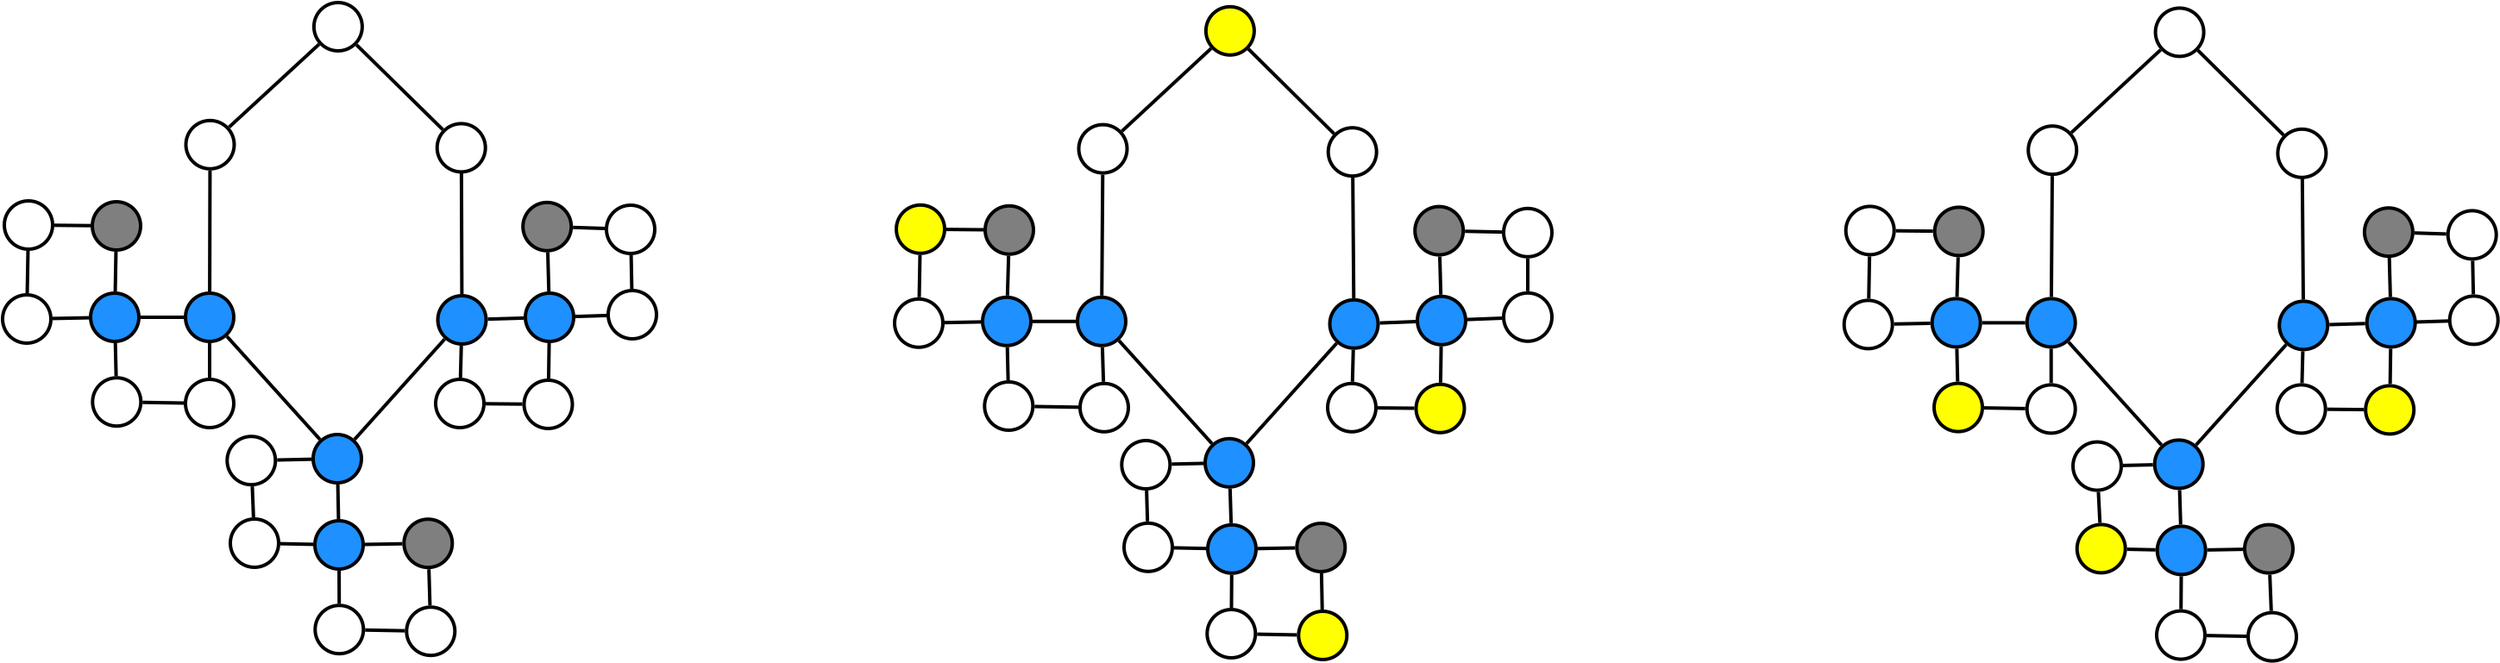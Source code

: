 <?xml version="1.0" encoding="UTF-8"?>
<dia:diagram xmlns:dia="http://www.lysator.liu.se/~alla/dia/">
  <dia:layer name="Background" visible="true" active="true">
    <dia:object type="Standard - Line" version="0" id="O0">
      <dia:attribute name="obj_pos">
        <dia:point val="196.603,29.406"/>
      </dia:attribute>
      <dia:attribute name="obj_bb">
        <dia:rectangle val="191.246,29.265;196.744,34.355"/>
      </dia:attribute>
      <dia:attribute name="conn_endpoints">
        <dia:point val="196.603,29.406"/>
        <dia:point val="191.387,34.214"/>
      </dia:attribute>
      <dia:attribute name="numcp">
        <dia:int val="1"/>
      </dia:attribute>
      <dia:attribute name="line_width">
        <dia:real val="0.2"/>
      </dia:attribute>
      <dia:connections>
        <dia:connection handle="0" to="O51" connection="8"/>
        <dia:connection handle="1" to="O49" connection="8"/>
      </dia:connections>
    </dia:object>
    <dia:object type="Standard - Line" version="0" id="O1">
      <dia:attribute name="obj_pos">
        <dia:point val="196.655,52.326"/>
      </dia:attribute>
      <dia:attribute name="obj_bb">
        <dia:rectangle val="191.124,46.212;196.796,52.468"/>
      </dia:attribute>
      <dia:attribute name="conn_endpoints">
        <dia:point val="196.655,52.326"/>
        <dia:point val="191.265,46.354"/>
      </dia:attribute>
      <dia:attribute name="numcp">
        <dia:int val="1"/>
      </dia:attribute>
      <dia:attribute name="line_width">
        <dia:real val="0.2"/>
      </dia:attribute>
      <dia:connections>
        <dia:connection handle="0" to="O41" connection="8"/>
        <dia:connection handle="1" to="O5" connection="8"/>
      </dia:connections>
    </dia:object>
    <dia:object type="Standard - Ellipse" version="0" id="O2">
      <dia:attribute name="obj_pos">
        <dia:point val="203.485,43.99"/>
      </dia:attribute>
      <dia:attribute name="obj_bb">
        <dia:rectangle val="203.385,43.89;206.385,46.89"/>
      </dia:attribute>
      <dia:attribute name="elem_corner">
        <dia:point val="203.485,43.99"/>
      </dia:attribute>
      <dia:attribute name="elem_width">
        <dia:real val="2.8"/>
      </dia:attribute>
      <dia:attribute name="elem_height">
        <dia:real val="2.8"/>
      </dia:attribute>
      <dia:attribute name="border_width">
        <dia:real val="0.2"/>
      </dia:attribute>
      <dia:attribute name="inner_color">
        <dia:color val="#1e90ff"/>
      </dia:attribute>
      <dia:attribute name="aspect">
        <dia:enum val="2"/>
      </dia:attribute>
    </dia:object>
    <dia:object type="Standard - Line" version="0" id="O3">
      <dia:attribute name="obj_pos">
        <dia:point val="204.846,46.89"/>
      </dia:attribute>
      <dia:attribute name="obj_bb">
        <dia:rectangle val="204.696,46.787;204.949,48.843"/>
      </dia:attribute>
      <dia:attribute name="conn_endpoints">
        <dia:point val="204.846,46.89"/>
        <dia:point val="204.799,48.74"/>
      </dia:attribute>
      <dia:attribute name="numcp">
        <dia:int val="1"/>
      </dia:attribute>
      <dia:attribute name="line_width">
        <dia:real val="0.2"/>
      </dia:attribute>
      <dia:connections>
        <dia:connection handle="0" to="O2" connection="8"/>
        <dia:connection handle="1" to="O11" connection="8"/>
      </dia:connections>
    </dia:object>
    <dia:object type="Standard - Line" version="0" id="O4">
      <dia:attribute name="obj_pos">
        <dia:point val="190.264,43.742"/>
      </dia:attribute>
      <dia:attribute name="obj_bb">
        <dia:rectangle val="190.163,36.628;190.382,43.842"/>
      </dia:attribute>
      <dia:attribute name="conn_endpoints">
        <dia:point val="190.264,43.742"/>
        <dia:point val="190.281,36.728"/>
      </dia:attribute>
      <dia:attribute name="numcp">
        <dia:int val="1"/>
      </dia:attribute>
      <dia:attribute name="line_width">
        <dia:real val="0.2"/>
      </dia:attribute>
      <dia:connections>
        <dia:connection handle="0" to="O5" connection="8"/>
        <dia:connection handle="1" to="O49" connection="8"/>
      </dia:connections>
    </dia:object>
    <dia:object type="Standard - Ellipse" version="0" id="O5">
      <dia:attribute name="obj_pos">
        <dia:point val="188.86,43.84"/>
      </dia:attribute>
      <dia:attribute name="obj_bb">
        <dia:rectangle val="188.76,43.74;191.76,46.74"/>
      </dia:attribute>
      <dia:attribute name="elem_corner">
        <dia:point val="188.86,43.84"/>
      </dia:attribute>
      <dia:attribute name="elem_width">
        <dia:real val="2.8"/>
      </dia:attribute>
      <dia:attribute name="elem_height">
        <dia:real val="2.8"/>
      </dia:attribute>
      <dia:attribute name="border_width">
        <dia:real val="0.2"/>
      </dia:attribute>
      <dia:attribute name="inner_color">
        <dia:color val="#1e90ff"/>
      </dia:attribute>
      <dia:attribute name="aspect">
        <dia:enum val="2"/>
      </dia:attribute>
    </dia:object>
    <dia:object type="Standard - Line" version="0" id="O6">
      <dia:attribute name="obj_pos">
        <dia:point val="204.88,43.895"/>
      </dia:attribute>
      <dia:attribute name="obj_bb">
        <dia:rectangle val="204.745,33.91;204.98,43.996"/>
      </dia:attribute>
      <dia:attribute name="conn_endpoints">
        <dia:point val="204.88,43.895"/>
        <dia:point val="204.845,34.01"/>
      </dia:attribute>
      <dia:attribute name="numcp">
        <dia:int val="1"/>
      </dia:attribute>
      <dia:attribute name="line_width">
        <dia:real val="0.2"/>
      </dia:attribute>
      <dia:connections>
        <dia:connection handle="0" to="O2" connection="8"/>
        <dia:connection handle="1" to="O50" connection="1"/>
      </dia:connections>
    </dia:object>
    <dia:object type="Standard - Line" version="0" id="O7">
      <dia:attribute name="obj_pos">
        <dia:point val="206.26,50.255"/>
      </dia:attribute>
      <dia:attribute name="obj_bb">
        <dia:rectangle val="206.159,50.154;208.486,50.376"/>
      </dia:attribute>
      <dia:attribute name="conn_endpoints">
        <dia:point val="206.26,50.255"/>
        <dia:point val="208.385,50.275"/>
      </dia:attribute>
      <dia:attribute name="numcp">
        <dia:int val="1"/>
      </dia:attribute>
      <dia:attribute name="line_width">
        <dia:real val="0.2"/>
      </dia:attribute>
      <dia:connections>
        <dia:connection handle="0" to="O11" connection="8"/>
        <dia:connection handle="1" to="O25" connection="8"/>
      </dia:connections>
    </dia:object>
    <dia:object type="Standard - Line" version="0" id="O8">
      <dia:attribute name="obj_pos">
        <dia:point val="181.16,45.311"/>
      </dia:attribute>
      <dia:attribute name="obj_bb">
        <dia:rectangle val="181.058,45.167;183.362,45.413"/>
      </dia:attribute>
      <dia:attribute name="conn_endpoints">
        <dia:point val="181.16,45.311"/>
        <dia:point val="183.26,45.269"/>
      </dia:attribute>
      <dia:attribute name="numcp">
        <dia:int val="1"/>
      </dia:attribute>
      <dia:attribute name="line_width">
        <dia:real val="0.2"/>
      </dia:attribute>
      <dia:connections>
        <dia:connection handle="0" to="O15" connection="8"/>
        <dia:connection handle="1" to="O17" connection="8"/>
      </dia:connections>
    </dia:object>
    <dia:object type="Standard - Line" version="0" id="O9">
      <dia:attribute name="obj_pos">
        <dia:point val="179.688,43.84"/>
      </dia:attribute>
      <dia:attribute name="obj_bb">
        <dia:rectangle val="179.586,41.288;179.834,43.942"/>
      </dia:attribute>
      <dia:attribute name="conn_endpoints">
        <dia:point val="179.688,43.84"/>
        <dia:point val="179.732,41.39"/>
      </dia:attribute>
      <dia:attribute name="numcp">
        <dia:int val="1"/>
      </dia:attribute>
      <dia:attribute name="line_width">
        <dia:real val="0.2"/>
      </dia:attribute>
      <dia:connections>
        <dia:connection handle="0" to="O15" connection="8"/>
        <dia:connection handle="1" to="O19" connection="8"/>
      </dia:connections>
    </dia:object>
    <dia:object type="Standard - Line" version="0" id="O10">
      <dia:attribute name="obj_pos">
        <dia:point val="209.938,46.74"/>
      </dia:attribute>
      <dia:attribute name="obj_bb">
        <dia:rectangle val="209.806,46.638;210.039,48.892"/>
      </dia:attribute>
      <dia:attribute name="conn_endpoints">
        <dia:point val="209.938,46.74"/>
        <dia:point val="209.907,48.79"/>
      </dia:attribute>
      <dia:attribute name="numcp">
        <dia:int val="1"/>
      </dia:attribute>
      <dia:attribute name="line_width">
        <dia:real val="0.2"/>
      </dia:attribute>
      <dia:connections>
        <dia:connection handle="0" to="O26" connection="8"/>
        <dia:connection handle="1" to="O25" connection="8"/>
      </dia:connections>
    </dia:object>
    <dia:object type="Standard - Ellipse" version="0" id="O11">
      <dia:attribute name="obj_pos">
        <dia:point val="203.36,48.84"/>
      </dia:attribute>
      <dia:attribute name="obj_bb">
        <dia:rectangle val="203.26,48.74;206.26,51.74"/>
      </dia:attribute>
      <dia:attribute name="elem_corner">
        <dia:point val="203.36,48.84"/>
      </dia:attribute>
      <dia:attribute name="elem_width">
        <dia:real val="2.8"/>
      </dia:attribute>
      <dia:attribute name="elem_height">
        <dia:real val="2.8"/>
      </dia:attribute>
      <dia:attribute name="border_width">
        <dia:real val="0.2"/>
      </dia:attribute>
      <dia:attribute name="aspect">
        <dia:enum val="2"/>
      </dia:attribute>
    </dia:object>
    <dia:object type="Standard - Line" version="0" id="O12">
      <dia:attribute name="obj_pos">
        <dia:point val="206.385,45.346"/>
      </dia:attribute>
      <dia:attribute name="obj_bb">
        <dia:rectangle val="206.282,45.181;208.563,45.449"/>
      </dia:attribute>
      <dia:attribute name="conn_endpoints">
        <dia:point val="206.385,45.346"/>
        <dia:point val="208.46,45.284"/>
      </dia:attribute>
      <dia:attribute name="numcp">
        <dia:int val="1"/>
      </dia:attribute>
      <dia:attribute name="line_width">
        <dia:real val="0.2"/>
      </dia:attribute>
      <dia:connections>
        <dia:connection handle="0" to="O2" connection="8"/>
        <dia:connection handle="1" to="O26" connection="8"/>
      </dia:connections>
    </dia:object>
    <dia:object type="Standard - Ellipse" version="0" id="O13">
      <dia:attribute name="obj_pos">
        <dia:point val="188.86,48.84"/>
      </dia:attribute>
      <dia:attribute name="obj_bb">
        <dia:rectangle val="188.76,48.74;191.76,51.74"/>
      </dia:attribute>
      <dia:attribute name="elem_corner">
        <dia:point val="188.86,48.84"/>
      </dia:attribute>
      <dia:attribute name="elem_width">
        <dia:real val="2.8"/>
      </dia:attribute>
      <dia:attribute name="elem_height">
        <dia:real val="2.8"/>
      </dia:attribute>
      <dia:attribute name="border_width">
        <dia:real val="0.2"/>
      </dia:attribute>
      <dia:attribute name="aspect">
        <dia:enum val="2"/>
      </dia:attribute>
    </dia:object>
    <dia:object type="Standard - Line" version="0" id="O14">
      <dia:attribute name="obj_pos">
        <dia:point val="190.26,46.74"/>
      </dia:attribute>
      <dia:attribute name="obj_bb">
        <dia:rectangle val="190.16,46.64;190.36,48.84"/>
      </dia:attribute>
      <dia:attribute name="conn_endpoints">
        <dia:point val="190.26,46.74"/>
        <dia:point val="190.26,48.74"/>
      </dia:attribute>
      <dia:attribute name="numcp">
        <dia:int val="1"/>
      </dia:attribute>
      <dia:attribute name="line_width">
        <dia:real val="0.2"/>
      </dia:attribute>
      <dia:connections>
        <dia:connection handle="0" to="O5" connection="8"/>
        <dia:connection handle="1" to="O13" connection="8"/>
      </dia:connections>
    </dia:object>
    <dia:object type="Standard - Ellipse" version="0" id="O15">
      <dia:attribute name="obj_pos">
        <dia:point val="178.26,43.94"/>
      </dia:attribute>
      <dia:attribute name="obj_bb">
        <dia:rectangle val="178.16,43.84;181.16,46.84"/>
      </dia:attribute>
      <dia:attribute name="elem_corner">
        <dia:point val="178.26,43.94"/>
      </dia:attribute>
      <dia:attribute name="elem_width">
        <dia:real val="2.8"/>
      </dia:attribute>
      <dia:attribute name="elem_height">
        <dia:real val="2.8"/>
      </dia:attribute>
      <dia:attribute name="border_width">
        <dia:real val="0.2"/>
      </dia:attribute>
      <dia:attribute name="aspect">
        <dia:enum val="2"/>
      </dia:attribute>
    </dia:object>
    <dia:object type="Standard - Line" version="0" id="O16">
      <dia:attribute name="obj_pos">
        <dia:point val="184.795,46.739"/>
      </dia:attribute>
      <dia:attribute name="obj_bb">
        <dia:rectangle val="184.693,46.637;184.942,48.753"/>
      </dia:attribute>
      <dia:attribute name="conn_endpoints">
        <dia:point val="184.795,46.739"/>
        <dia:point val="184.84,48.651"/>
      </dia:attribute>
      <dia:attribute name="numcp">
        <dia:int val="1"/>
      </dia:attribute>
      <dia:attribute name="line_width">
        <dia:real val="0.2"/>
      </dia:attribute>
      <dia:connections>
        <dia:connection handle="0" to="O17" connection="8"/>
        <dia:connection handle="1" to="O21" connection="8"/>
      </dia:connections>
    </dia:object>
    <dia:object type="Standard - Ellipse" version="0" id="O17">
      <dia:attribute name="obj_pos">
        <dia:point val="183.36,43.84"/>
      </dia:attribute>
      <dia:attribute name="obj_bb">
        <dia:rectangle val="183.26,43.74;186.26,46.74"/>
      </dia:attribute>
      <dia:attribute name="elem_corner">
        <dia:point val="183.36,43.84"/>
      </dia:attribute>
      <dia:attribute name="elem_width">
        <dia:real val="2.8"/>
      </dia:attribute>
      <dia:attribute name="elem_height">
        <dia:real val="2.8"/>
      </dia:attribute>
      <dia:attribute name="border_width">
        <dia:real val="0.2"/>
      </dia:attribute>
      <dia:attribute name="inner_color">
        <dia:color val="#1e90ff"/>
      </dia:attribute>
      <dia:attribute name="aspect">
        <dia:enum val="2"/>
      </dia:attribute>
    </dia:object>
    <dia:object type="Standard - Line" version="0" id="O18">
      <dia:attribute name="obj_pos">
        <dia:point val="181.26,39.905"/>
      </dia:attribute>
      <dia:attribute name="obj_bb">
        <dia:rectangle val="181.159,39.804;183.461,40.026"/>
      </dia:attribute>
      <dia:attribute name="conn_endpoints">
        <dia:point val="181.26,39.905"/>
        <dia:point val="183.36,39.925"/>
      </dia:attribute>
      <dia:attribute name="numcp">
        <dia:int val="1"/>
      </dia:attribute>
      <dia:attribute name="line_width">
        <dia:real val="0.2"/>
      </dia:attribute>
      <dia:connections>
        <dia:connection handle="0" to="O19" connection="8"/>
        <dia:connection handle="1" to="O23" connection="8"/>
      </dia:connections>
    </dia:object>
    <dia:object type="Standard - Ellipse" version="0" id="O19">
      <dia:attribute name="obj_pos">
        <dia:point val="178.36,38.49"/>
      </dia:attribute>
      <dia:attribute name="obj_bb">
        <dia:rectangle val="178.26,38.39;181.26,41.39"/>
      </dia:attribute>
      <dia:attribute name="elem_corner">
        <dia:point val="178.36,38.49"/>
      </dia:attribute>
      <dia:attribute name="elem_width">
        <dia:real val="2.8"/>
      </dia:attribute>
      <dia:attribute name="elem_height">
        <dia:real val="2.8"/>
      </dia:attribute>
      <dia:attribute name="border_width">
        <dia:real val="0.2"/>
      </dia:attribute>
      <dia:attribute name="aspect">
        <dia:enum val="2"/>
      </dia:attribute>
    </dia:object>
    <dia:object type="Standard - Line" version="0" id="O20">
      <dia:attribute name="obj_pos">
        <dia:point val="186.374,50.175"/>
      </dia:attribute>
      <dia:attribute name="obj_bb">
        <dia:rectangle val="186.273,50.073;188.862,50.317"/>
      </dia:attribute>
      <dia:attribute name="conn_endpoints">
        <dia:point val="186.374,50.175"/>
        <dia:point val="188.761,50.215"/>
      </dia:attribute>
      <dia:attribute name="numcp">
        <dia:int val="1"/>
      </dia:attribute>
      <dia:attribute name="line_width">
        <dia:real val="0.2"/>
      </dia:attribute>
      <dia:connections>
        <dia:connection handle="0" to="O21" connection="8"/>
        <dia:connection handle="1" to="O13" connection="8"/>
      </dia:connections>
    </dia:object>
    <dia:object type="Standard - Ellipse" version="0" id="O21">
      <dia:attribute name="obj_pos">
        <dia:point val="183.475,48.75"/>
      </dia:attribute>
      <dia:attribute name="obj_bb">
        <dia:rectangle val="183.375,48.65;186.375,51.65"/>
      </dia:attribute>
      <dia:attribute name="elem_corner">
        <dia:point val="183.475,48.75"/>
      </dia:attribute>
      <dia:attribute name="elem_width">
        <dia:real val="2.8"/>
      </dia:attribute>
      <dia:attribute name="elem_height">
        <dia:real val="2.8"/>
      </dia:attribute>
      <dia:attribute name="border_width">
        <dia:real val="0.2"/>
      </dia:attribute>
      <dia:attribute name="aspect">
        <dia:enum val="2"/>
      </dia:attribute>
    </dia:object>
    <dia:object type="Standard - Line" version="0" id="O22">
      <dia:attribute name="obj_pos">
        <dia:point val="188.76,45.24"/>
      </dia:attribute>
      <dia:attribute name="obj_bb">
        <dia:rectangle val="186.16,45.14;188.86,45.34"/>
      </dia:attribute>
      <dia:attribute name="conn_endpoints">
        <dia:point val="188.76,45.24"/>
        <dia:point val="186.26,45.24"/>
      </dia:attribute>
      <dia:attribute name="numcp">
        <dia:int val="1"/>
      </dia:attribute>
      <dia:attribute name="line_width">
        <dia:real val="0.2"/>
      </dia:attribute>
      <dia:connections>
        <dia:connection handle="0" to="O5" connection="8"/>
        <dia:connection handle="1" to="O17" connection="8"/>
      </dia:connections>
    </dia:object>
    <dia:object type="Standard - Ellipse" version="0" id="O23">
      <dia:attribute name="obj_pos">
        <dia:point val="183.46,38.54"/>
      </dia:attribute>
      <dia:attribute name="obj_bb">
        <dia:rectangle val="183.36,38.44;186.36,41.44"/>
      </dia:attribute>
      <dia:attribute name="elem_corner">
        <dia:point val="183.46,38.54"/>
      </dia:attribute>
      <dia:attribute name="elem_width">
        <dia:real val="2.8"/>
      </dia:attribute>
      <dia:attribute name="elem_height">
        <dia:real val="2.8"/>
      </dia:attribute>
      <dia:attribute name="border_width">
        <dia:real val="0.2"/>
      </dia:attribute>
      <dia:attribute name="inner_color">
        <dia:color val="#7f7f7f"/>
      </dia:attribute>
      <dia:attribute name="aspect">
        <dia:enum val="2"/>
      </dia:attribute>
    </dia:object>
    <dia:object type="Standard - Line" version="0" id="O24">
      <dia:attribute name="obj_pos">
        <dia:point val="184.832,41.44"/>
      </dia:attribute>
      <dia:attribute name="obj_bb">
        <dia:rectangle val="184.686,41.338;184.934,43.842"/>
      </dia:attribute>
      <dia:attribute name="conn_endpoints">
        <dia:point val="184.832,41.44"/>
        <dia:point val="184.788,43.74"/>
      </dia:attribute>
      <dia:attribute name="numcp">
        <dia:int val="1"/>
      </dia:attribute>
      <dia:attribute name="line_width">
        <dia:real val="0.2"/>
      </dia:attribute>
      <dia:connections>
        <dia:connection handle="0" to="O23" connection="8"/>
        <dia:connection handle="1" to="O17" connection="8"/>
      </dia:connections>
    </dia:object>
    <dia:object type="Standard - Ellipse" version="0" id="O25">
      <dia:attribute name="obj_pos">
        <dia:point val="208.485,48.89"/>
      </dia:attribute>
      <dia:attribute name="obj_bb">
        <dia:rectangle val="208.385,48.79;211.385,51.79"/>
      </dia:attribute>
      <dia:attribute name="elem_corner">
        <dia:point val="208.485,48.89"/>
      </dia:attribute>
      <dia:attribute name="elem_width">
        <dia:real val="2.8"/>
      </dia:attribute>
      <dia:attribute name="elem_height">
        <dia:real val="2.8"/>
      </dia:attribute>
      <dia:attribute name="border_width">
        <dia:real val="0.2"/>
      </dia:attribute>
      <dia:attribute name="aspect">
        <dia:enum val="2"/>
      </dia:attribute>
    </dia:object>
    <dia:object type="Standard - Ellipse" version="0" id="O26">
      <dia:attribute name="obj_pos">
        <dia:point val="208.56,43.84"/>
      </dia:attribute>
      <dia:attribute name="obj_bb">
        <dia:rectangle val="208.46,43.74;211.46,46.74"/>
      </dia:attribute>
      <dia:attribute name="elem_corner">
        <dia:point val="208.56,43.84"/>
      </dia:attribute>
      <dia:attribute name="elem_width">
        <dia:real val="2.8"/>
      </dia:attribute>
      <dia:attribute name="elem_height">
        <dia:real val="2.8"/>
      </dia:attribute>
      <dia:attribute name="border_width">
        <dia:real val="0.2"/>
      </dia:attribute>
      <dia:attribute name="inner_color">
        <dia:color val="#1e90ff"/>
      </dia:attribute>
      <dia:attribute name="aspect">
        <dia:enum val="2"/>
      </dia:attribute>
    </dia:object>
    <dia:object type="Standard - Ellipse" version="0" id="O27">
      <dia:attribute name="obj_pos">
        <dia:point val="213.36,43.69"/>
      </dia:attribute>
      <dia:attribute name="obj_bb">
        <dia:rectangle val="213.26,43.59;216.26,46.59"/>
      </dia:attribute>
      <dia:attribute name="elem_corner">
        <dia:point val="213.36,43.69"/>
      </dia:attribute>
      <dia:attribute name="elem_width">
        <dia:real val="2.8"/>
      </dia:attribute>
      <dia:attribute name="elem_height">
        <dia:real val="2.8"/>
      </dia:attribute>
      <dia:attribute name="border_width">
        <dia:real val="0.2"/>
      </dia:attribute>
      <dia:attribute name="aspect">
        <dia:enum val="2"/>
      </dia:attribute>
    </dia:object>
    <dia:object type="Standard - Line" version="0" id="O28">
      <dia:attribute name="obj_pos">
        <dia:point val="209.92,43.75"/>
      </dia:attribute>
      <dia:attribute name="obj_bb">
        <dia:rectangle val="209.757,41.367;210.023,43.853"/>
      </dia:attribute>
      <dia:attribute name="conn_endpoints">
        <dia:point val="209.92,43.75"/>
        <dia:point val="209.86,41.47"/>
      </dia:attribute>
      <dia:attribute name="numcp">
        <dia:int val="1"/>
      </dia:attribute>
      <dia:attribute name="line_width">
        <dia:real val="0.2"/>
      </dia:attribute>
      <dia:connections>
        <dia:connection handle="0" to="O26" connection="8"/>
        <dia:connection handle="1" to="O30" connection="8"/>
      </dia:connections>
    </dia:object>
    <dia:object type="Standard - Line" version="0" id="O29">
      <dia:attribute name="obj_pos">
        <dia:point val="211.319,40.03"/>
      </dia:attribute>
      <dia:attribute name="obj_bb">
        <dia:rectangle val="211.216,39.926;213.264,40.194"/>
      </dia:attribute>
      <dia:attribute name="conn_endpoints">
        <dia:point val="211.319,40.03"/>
        <dia:point val="213.161,40.09"/>
      </dia:attribute>
      <dia:attribute name="numcp">
        <dia:int val="1"/>
      </dia:attribute>
      <dia:attribute name="line_width">
        <dia:real val="0.2"/>
      </dia:attribute>
      <dia:connections>
        <dia:connection handle="0" to="O30" connection="8"/>
        <dia:connection handle="1" to="O31" connection="8"/>
      </dia:connections>
    </dia:object>
    <dia:object type="Standard - Ellipse" version="0" id="O30">
      <dia:attribute name="obj_pos">
        <dia:point val="208.42,38.58"/>
      </dia:attribute>
      <dia:attribute name="obj_bb">
        <dia:rectangle val="208.32,38.48;211.32,41.48"/>
      </dia:attribute>
      <dia:attribute name="elem_corner">
        <dia:point val="208.42,38.58"/>
      </dia:attribute>
      <dia:attribute name="elem_width">
        <dia:real val="2.8"/>
      </dia:attribute>
      <dia:attribute name="elem_height">
        <dia:real val="2.8"/>
      </dia:attribute>
      <dia:attribute name="border_width">
        <dia:real val="0.2"/>
      </dia:attribute>
      <dia:attribute name="inner_color">
        <dia:color val="#7f7f7f"/>
      </dia:attribute>
      <dia:attribute name="aspect">
        <dia:enum val="2"/>
      </dia:attribute>
    </dia:object>
    <dia:object type="Standard - Ellipse" version="0" id="O31">
      <dia:attribute name="obj_pos">
        <dia:point val="213.26,38.74"/>
      </dia:attribute>
      <dia:attribute name="obj_bb">
        <dia:rectangle val="213.16,38.64;216.16,41.64"/>
      </dia:attribute>
      <dia:attribute name="elem_corner">
        <dia:point val="213.26,38.74"/>
      </dia:attribute>
      <dia:attribute name="elem_width">
        <dia:real val="2.8"/>
      </dia:attribute>
      <dia:attribute name="elem_height">
        <dia:real val="2.8"/>
      </dia:attribute>
      <dia:attribute name="border_width">
        <dia:real val="0.2"/>
      </dia:attribute>
      <dia:attribute name="aspect">
        <dia:enum val="2"/>
      </dia:attribute>
    </dia:object>
    <dia:object type="Standard - Line" version="0" id="O32">
      <dia:attribute name="obj_pos">
        <dia:point val="214.69,41.639"/>
      </dia:attribute>
      <dia:attribute name="obj_bb">
        <dia:rectangle val="214.588,41.537;214.832,43.693"/>
      </dia:attribute>
      <dia:attribute name="conn_endpoints">
        <dia:point val="214.69,41.639"/>
        <dia:point val="214.73,43.591"/>
      </dia:attribute>
      <dia:attribute name="numcp">
        <dia:int val="1"/>
      </dia:attribute>
      <dia:attribute name="line_width">
        <dia:real val="0.2"/>
      </dia:attribute>
      <dia:connections>
        <dia:connection handle="0" to="O31" connection="8"/>
        <dia:connection handle="1" to="O27" connection="8"/>
      </dia:connections>
    </dia:object>
    <dia:object type="Standard - Line" version="0" id="O33">
      <dia:attribute name="obj_pos">
        <dia:point val="213.41,45.132"/>
      </dia:attribute>
      <dia:attribute name="obj_bb">
        <dia:rectangle val="211.207,45.029;213.513,45.301"/>
      </dia:attribute>
      <dia:attribute name="conn_endpoints">
        <dia:point val="213.41,45.132"/>
        <dia:point val="211.31,45.198"/>
      </dia:attribute>
      <dia:attribute name="numcp">
        <dia:int val="1"/>
      </dia:attribute>
      <dia:attribute name="line_width">
        <dia:real val="0.2"/>
      </dia:attribute>
      <dia:connections>
        <dia:connection handle="0" to="O27" connection="8"/>
        <dia:connection handle="1" to="O26" connection="8"/>
      </dia:connections>
    </dia:object>
    <dia:object type="Standard - Ellipse" version="0" id="O34">
      <dia:attribute name="obj_pos">
        <dia:point val="196.375,61.95"/>
      </dia:attribute>
      <dia:attribute name="obj_bb">
        <dia:rectangle val="196.275,61.85;199.275,64.85"/>
      </dia:attribute>
      <dia:attribute name="elem_corner">
        <dia:point val="196.375,61.95"/>
      </dia:attribute>
      <dia:attribute name="elem_width">
        <dia:real val="2.8"/>
      </dia:attribute>
      <dia:attribute name="elem_height">
        <dia:real val="2.8"/>
      </dia:attribute>
      <dia:attribute name="border_width">
        <dia:real val="0.2"/>
      </dia:attribute>
      <dia:attribute name="aspect">
        <dia:enum val="2"/>
      </dia:attribute>
    </dia:object>
    <dia:object type="Standard - Line" version="0" id="O35">
      <dia:attribute name="obj_pos">
        <dia:point val="197.765,59.938"/>
      </dia:attribute>
      <dia:attribute name="obj_bb">
        <dia:rectangle val="197.664,59.838;197.871,61.952"/>
      </dia:attribute>
      <dia:attribute name="conn_endpoints">
        <dia:point val="197.765,59.938"/>
        <dia:point val="197.77,61.852"/>
      </dia:attribute>
      <dia:attribute name="numcp">
        <dia:int val="1"/>
      </dia:attribute>
      <dia:attribute name="line_width">
        <dia:real val="0.2"/>
      </dia:attribute>
      <dia:connections>
        <dia:connection handle="0" to="O46" connection="8"/>
        <dia:connection handle="1" to="O34" connection="8"/>
      </dia:connections>
    </dia:object>
    <dia:object type="Standard - Line" version="0" id="O36">
      <dia:attribute name="obj_pos">
        <dia:point val="199.259,58.414"/>
      </dia:attribute>
      <dia:attribute name="obj_bb">
        <dia:rectangle val="199.158,58.274;201.527,58.516"/>
      </dia:attribute>
      <dia:attribute name="conn_endpoints">
        <dia:point val="199.259,58.414"/>
        <dia:point val="201.426,58.376"/>
      </dia:attribute>
      <dia:attribute name="numcp">
        <dia:int val="1"/>
      </dia:attribute>
      <dia:attribute name="line_width">
        <dia:real val="0.2"/>
      </dia:attribute>
      <dia:connections>
        <dia:connection handle="0" to="O46" connection="8"/>
        <dia:connection handle="1" to="O37" connection="8"/>
      </dia:connections>
    </dia:object>
    <dia:object type="Standard - Ellipse" version="0" id="O37">
      <dia:attribute name="obj_pos">
        <dia:point val="201.525,56.95"/>
      </dia:attribute>
      <dia:attribute name="obj_bb">
        <dia:rectangle val="201.425,56.85;204.425,59.85"/>
      </dia:attribute>
      <dia:attribute name="elem_corner">
        <dia:point val="201.525,56.95"/>
      </dia:attribute>
      <dia:attribute name="elem_width">
        <dia:real val="2.8"/>
      </dia:attribute>
      <dia:attribute name="elem_height">
        <dia:real val="2.8"/>
      </dia:attribute>
      <dia:attribute name="border_width">
        <dia:real val="0.2"/>
      </dia:attribute>
      <dia:attribute name="inner_color">
        <dia:color val="#7f7f7f"/>
      </dia:attribute>
      <dia:attribute name="aspect">
        <dia:enum val="2"/>
      </dia:attribute>
    </dia:object>
    <dia:object type="Standard - Line" version="0" id="O38">
      <dia:attribute name="obj_pos">
        <dia:point val="201.575,63.422"/>
      </dia:attribute>
      <dia:attribute name="obj_bb">
        <dia:rectangle val="199.173,63.276;201.677,63.524"/>
      </dia:attribute>
      <dia:attribute name="conn_endpoints">
        <dia:point val="201.575,63.422"/>
        <dia:point val="199.275,63.378"/>
      </dia:attribute>
      <dia:attribute name="numcp">
        <dia:int val="1"/>
      </dia:attribute>
      <dia:attribute name="line_width">
        <dia:real val="0.2"/>
      </dia:attribute>
      <dia:connections>
        <dia:connection handle="0" to="O39" connection="8"/>
        <dia:connection handle="1" to="O34" connection="8"/>
      </dia:connections>
    </dia:object>
    <dia:object type="Standard - Ellipse" version="0" id="O39">
      <dia:attribute name="obj_pos">
        <dia:point val="201.675,62.05"/>
      </dia:attribute>
      <dia:attribute name="obj_bb">
        <dia:rectangle val="201.575,61.95;204.575,64.95"/>
      </dia:attribute>
      <dia:attribute name="elem_corner">
        <dia:point val="201.675,62.05"/>
      </dia:attribute>
      <dia:attribute name="elem_width">
        <dia:real val="2.8"/>
      </dia:attribute>
      <dia:attribute name="elem_height">
        <dia:real val="2.8"/>
      </dia:attribute>
      <dia:attribute name="border_width">
        <dia:real val="0.2"/>
      </dia:attribute>
      <dia:attribute name="aspect">
        <dia:enum val="2"/>
      </dia:attribute>
    </dia:object>
    <dia:object type="Standard - Line" version="0" id="O40">
      <dia:attribute name="obj_pos">
        <dia:point val="203.031,61.951"/>
      </dia:attribute>
      <dia:attribute name="obj_bb">
        <dia:rectangle val="202.866,59.746;203.134,62.053"/>
      </dia:attribute>
      <dia:attribute name="conn_endpoints">
        <dia:point val="203.031,61.951"/>
        <dia:point val="202.969,59.849"/>
      </dia:attribute>
      <dia:attribute name="numcp">
        <dia:int val="1"/>
      </dia:attribute>
      <dia:attribute name="line_width">
        <dia:real val="0.2"/>
      </dia:attribute>
      <dia:connections>
        <dia:connection handle="0" to="O39" connection="8"/>
        <dia:connection handle="1" to="O37" connection="8"/>
      </dia:connections>
    </dia:object>
    <dia:object type="Standard - Ellipse" version="0" id="O41">
      <dia:attribute name="obj_pos">
        <dia:point val="196.26,52.04"/>
      </dia:attribute>
      <dia:attribute name="obj_bb">
        <dia:rectangle val="196.16,51.94;199.16,54.94"/>
      </dia:attribute>
      <dia:attribute name="elem_corner">
        <dia:point val="196.26,52.04"/>
      </dia:attribute>
      <dia:attribute name="elem_width">
        <dia:real val="2.8"/>
      </dia:attribute>
      <dia:attribute name="elem_height">
        <dia:real val="2.8"/>
      </dia:attribute>
      <dia:attribute name="border_width">
        <dia:real val="0.2"/>
      </dia:attribute>
      <dia:attribute name="inner_color">
        <dia:color val="#1e90ff"/>
      </dia:attribute>
      <dia:attribute name="aspect">
        <dia:enum val="2"/>
      </dia:attribute>
    </dia:object>
    <dia:object type="Standard - Ellipse" version="0" id="O42">
      <dia:attribute name="obj_pos">
        <dia:point val="191.46,56.94"/>
      </dia:attribute>
      <dia:attribute name="obj_bb">
        <dia:rectangle val="191.36,56.84;194.36,59.84"/>
      </dia:attribute>
      <dia:attribute name="elem_corner">
        <dia:point val="191.46,56.94"/>
      </dia:attribute>
      <dia:attribute name="elem_width">
        <dia:real val="2.8"/>
      </dia:attribute>
      <dia:attribute name="elem_height">
        <dia:real val="2.8"/>
      </dia:attribute>
      <dia:attribute name="border_width">
        <dia:real val="0.2"/>
      </dia:attribute>
      <dia:attribute name="aspect">
        <dia:enum val="2"/>
      </dia:attribute>
    </dia:object>
    <dia:object type="Standard - Line" version="0" id="O43">
      <dia:attribute name="obj_pos">
        <dia:point val="196.16,53.473"/>
      </dia:attribute>
      <dia:attribute name="obj_bb">
        <dia:rectangle val="194.073,53.371;196.262,53.619"/>
      </dia:attribute>
      <dia:attribute name="conn_endpoints">
        <dia:point val="196.16,53.473"/>
        <dia:point val="194.175,53.517"/>
      </dia:attribute>
      <dia:attribute name="numcp">
        <dia:int val="1"/>
      </dia:attribute>
      <dia:attribute name="line_width">
        <dia:real val="0.2"/>
      </dia:attribute>
      <dia:connections>
        <dia:connection handle="0" to="O41" connection="8"/>
        <dia:connection handle="1" to="O45" connection="8"/>
      </dia:connections>
    </dia:object>
    <dia:object type="Standard - Line" version="0" id="O44">
      <dia:attribute name="obj_pos">
        <dia:point val="192.733,55.048"/>
      </dia:attribute>
      <dia:attribute name="obj_bb">
        <dia:rectangle val="192.629,54.944;192.906,56.946"/>
      </dia:attribute>
      <dia:attribute name="conn_endpoints">
        <dia:point val="192.733,55.048"/>
        <dia:point val="192.802,56.842"/>
      </dia:attribute>
      <dia:attribute name="numcp">
        <dia:int val="1"/>
      </dia:attribute>
      <dia:attribute name="line_width">
        <dia:real val="0.2"/>
      </dia:attribute>
      <dia:connections>
        <dia:connection handle="0" to="O45" connection="8"/>
        <dia:connection handle="1" to="O42" connection="8"/>
      </dia:connections>
    </dia:object>
    <dia:object type="Standard - Ellipse" version="0" id="O45">
      <dia:attribute name="obj_pos">
        <dia:point val="191.275,52.15"/>
      </dia:attribute>
      <dia:attribute name="obj_bb">
        <dia:rectangle val="191.175,52.05;194.175,55.05"/>
      </dia:attribute>
      <dia:attribute name="elem_corner">
        <dia:point val="191.275,52.15"/>
      </dia:attribute>
      <dia:attribute name="elem_width">
        <dia:real val="2.8"/>
      </dia:attribute>
      <dia:attribute name="elem_height">
        <dia:real val="2.8"/>
      </dia:attribute>
      <dia:attribute name="border_width">
        <dia:real val="0.2"/>
      </dia:attribute>
      <dia:attribute name="aspect">
        <dia:enum val="2"/>
      </dia:attribute>
    </dia:object>
    <dia:object type="Standard - Ellipse" version="0" id="O46">
      <dia:attribute name="obj_pos">
        <dia:point val="196.36,57.04"/>
      </dia:attribute>
      <dia:attribute name="obj_bb">
        <dia:rectangle val="196.26,56.94;199.26,59.94"/>
      </dia:attribute>
      <dia:attribute name="elem_corner">
        <dia:point val="196.36,57.04"/>
      </dia:attribute>
      <dia:attribute name="elem_width">
        <dia:real val="2.8"/>
      </dia:attribute>
      <dia:attribute name="elem_height">
        <dia:real val="2.8"/>
      </dia:attribute>
      <dia:attribute name="border_width">
        <dia:real val="0.2"/>
      </dia:attribute>
      <dia:attribute name="inner_color">
        <dia:color val="#1e90ff"/>
      </dia:attribute>
      <dia:attribute name="aspect">
        <dia:enum val="2"/>
      </dia:attribute>
    </dia:object>
    <dia:object type="Standard - Line" version="0" id="O47">
      <dia:attribute name="obj_pos">
        <dia:point val="196.261,58.409"/>
      </dia:attribute>
      <dia:attribute name="obj_bb">
        <dia:rectangle val="194.257,58.269;196.363,58.511"/>
      </dia:attribute>
      <dia:attribute name="conn_endpoints">
        <dia:point val="196.261,58.409"/>
        <dia:point val="194.359,58.371"/>
      </dia:attribute>
      <dia:attribute name="numcp">
        <dia:int val="1"/>
      </dia:attribute>
      <dia:attribute name="line_width">
        <dia:real val="0.2"/>
      </dia:attribute>
      <dia:connections>
        <dia:connection handle="0" to="O46" connection="8"/>
        <dia:connection handle="1" to="O42" connection="8"/>
      </dia:connections>
    </dia:object>
    <dia:object type="Standard - Line" version="0" id="O48">
      <dia:attribute name="obj_pos">
        <dia:point val="197.73,56.94"/>
      </dia:attribute>
      <dia:attribute name="obj_bb">
        <dia:rectangle val="197.588,54.838;197.832,57.042"/>
      </dia:attribute>
      <dia:attribute name="conn_endpoints">
        <dia:point val="197.73,56.94"/>
        <dia:point val="197.69,54.94"/>
      </dia:attribute>
      <dia:attribute name="numcp">
        <dia:int val="1"/>
      </dia:attribute>
      <dia:attribute name="line_width">
        <dia:real val="0.2"/>
      </dia:attribute>
      <dia:connections>
        <dia:connection handle="0" to="O46" connection="8"/>
        <dia:connection handle="1" to="O41" connection="8"/>
      </dia:connections>
    </dia:object>
    <dia:object type="Standard - Ellipse" version="0" id="O49">
      <dia:attribute name="obj_pos">
        <dia:point val="188.885,33.83"/>
      </dia:attribute>
      <dia:attribute name="obj_bb">
        <dia:rectangle val="188.785,33.73;191.785,36.73"/>
      </dia:attribute>
      <dia:attribute name="elem_corner">
        <dia:point val="188.885,33.83"/>
      </dia:attribute>
      <dia:attribute name="elem_width">
        <dia:real val="2.8"/>
      </dia:attribute>
      <dia:attribute name="elem_height">
        <dia:real val="2.8"/>
      </dia:attribute>
      <dia:attribute name="border_width">
        <dia:real val="0.2"/>
      </dia:attribute>
      <dia:attribute name="aspect">
        <dia:enum val="2"/>
      </dia:attribute>
    </dia:object>
    <dia:object type="Standard - Ellipse" version="0" id="O50">
      <dia:attribute name="obj_pos">
        <dia:point val="203.445,34.01"/>
      </dia:attribute>
      <dia:attribute name="obj_bb">
        <dia:rectangle val="203.345,33.91;206.345,36.91"/>
      </dia:attribute>
      <dia:attribute name="elem_corner">
        <dia:point val="203.445,34.01"/>
      </dia:attribute>
      <dia:attribute name="elem_width">
        <dia:real val="2.8"/>
      </dia:attribute>
      <dia:attribute name="elem_height">
        <dia:real val="2.8"/>
      </dia:attribute>
      <dia:attribute name="border_width">
        <dia:real val="0.2"/>
      </dia:attribute>
      <dia:attribute name="aspect">
        <dia:enum val="2"/>
      </dia:attribute>
    </dia:object>
    <dia:object type="Standard - Ellipse" version="0" id="O51">
      <dia:attribute name="obj_pos">
        <dia:point val="196.305,26.99"/>
      </dia:attribute>
      <dia:attribute name="obj_bb">
        <dia:rectangle val="196.205,26.89;199.205,29.89"/>
      </dia:attribute>
      <dia:attribute name="elem_corner">
        <dia:point val="196.305,26.99"/>
      </dia:attribute>
      <dia:attribute name="elem_width">
        <dia:real val="2.8"/>
      </dia:attribute>
      <dia:attribute name="elem_height">
        <dia:real val="2.8"/>
      </dia:attribute>
      <dia:attribute name="border_width">
        <dia:real val="0.2"/>
      </dia:attribute>
      <dia:attribute name="aspect">
        <dia:enum val="2"/>
      </dia:attribute>
    </dia:object>
    <dia:object type="Standard - Line" version="0" id="O52">
      <dia:attribute name="obj_pos">
        <dia:point val="203.776,34.359"/>
      </dia:attribute>
      <dia:attribute name="obj_bb">
        <dia:rectangle val="198.632,29.299;203.918,34.501"/>
      </dia:attribute>
      <dia:attribute name="conn_endpoints">
        <dia:point val="203.776,34.359"/>
        <dia:point val="198.774,29.441"/>
      </dia:attribute>
      <dia:attribute name="numcp">
        <dia:int val="1"/>
      </dia:attribute>
      <dia:attribute name="line_width">
        <dia:real val="0.2"/>
      </dia:attribute>
      <dia:connections>
        <dia:connection handle="0" to="O50" connection="8"/>
        <dia:connection handle="1" to="O51" connection="8"/>
      </dia:connections>
    </dia:object>
    <dia:object type="Standard - Line" version="0" id="O53">
      <dia:attribute name="obj_pos">
        <dia:point val="203.883,46.507"/>
      </dia:attribute>
      <dia:attribute name="obj_bb">
        <dia:rectangle val="198.521,46.365;204.024,52.465"/>
      </dia:attribute>
      <dia:attribute name="conn_endpoints">
        <dia:point val="203.883,46.507"/>
        <dia:point val="198.662,52.323"/>
      </dia:attribute>
      <dia:attribute name="numcp">
        <dia:int val="1"/>
      </dia:attribute>
      <dia:attribute name="line_width">
        <dia:real val="0.2"/>
      </dia:attribute>
      <dia:connections>
        <dia:connection handle="0" to="O2" connection="8"/>
        <dia:connection handle="1" to="O41" connection="8"/>
      </dia:connections>
    </dia:object>
    <dia:object type="Standard - Line" version="0" id="O54">
      <dia:attribute name="obj_pos">
        <dia:point val="248.305,29.651"/>
      </dia:attribute>
      <dia:attribute name="obj_bb">
        <dia:rectangle val="242.993,29.509;248.447,34.591"/>
      </dia:attribute>
      <dia:attribute name="conn_endpoints">
        <dia:point val="248.305,29.651"/>
        <dia:point val="243.135,34.45"/>
      </dia:attribute>
      <dia:attribute name="numcp">
        <dia:int val="1"/>
      </dia:attribute>
      <dia:attribute name="line_width">
        <dia:real val="0.2"/>
      </dia:attribute>
      <dia:connections>
        <dia:connection handle="0" to="O105" connection="8"/>
        <dia:connection handle="1" to="O103" connection="8"/>
      </dia:connections>
    </dia:object>
    <dia:object type="Standard - Line" version="0" id="O55">
      <dia:attribute name="obj_pos">
        <dia:point val="248.355,52.566"/>
      </dia:attribute>
      <dia:attribute name="obj_bb">
        <dia:rectangle val="242.824,46.452;248.496,52.708"/>
      </dia:attribute>
      <dia:attribute name="conn_endpoints">
        <dia:point val="248.355,52.566"/>
        <dia:point val="242.965,46.594"/>
      </dia:attribute>
      <dia:attribute name="numcp">
        <dia:int val="1"/>
      </dia:attribute>
      <dia:attribute name="line_width">
        <dia:real val="0.2"/>
      </dia:attribute>
      <dia:connections>
        <dia:connection handle="0" to="O95" connection="8"/>
        <dia:connection handle="1" to="O59" connection="8"/>
      </dia:connections>
    </dia:object>
    <dia:object type="Standard - Ellipse" version="0" id="O56">
      <dia:attribute name="obj_pos">
        <dia:point val="255.185,44.23"/>
      </dia:attribute>
      <dia:attribute name="obj_bb">
        <dia:rectangle val="255.085,44.13;258.085,47.13"/>
      </dia:attribute>
      <dia:attribute name="elem_corner">
        <dia:point val="255.185,44.23"/>
      </dia:attribute>
      <dia:attribute name="elem_width">
        <dia:real val="2.8"/>
      </dia:attribute>
      <dia:attribute name="elem_height">
        <dia:real val="2.8"/>
      </dia:attribute>
      <dia:attribute name="border_width">
        <dia:real val="0.2"/>
      </dia:attribute>
      <dia:attribute name="inner_color">
        <dia:color val="#1e90ff"/>
      </dia:attribute>
      <dia:attribute name="aspect">
        <dia:enum val="2"/>
      </dia:attribute>
    </dia:object>
    <dia:object type="Standard - Line" version="0" id="O57">
      <dia:attribute name="obj_pos">
        <dia:point val="256.546,47.13"/>
      </dia:attribute>
      <dia:attribute name="obj_bb">
        <dia:rectangle val="256.396,47.027;256.649,49.083"/>
      </dia:attribute>
      <dia:attribute name="conn_endpoints">
        <dia:point val="256.546,47.13"/>
        <dia:point val="256.499,48.98"/>
      </dia:attribute>
      <dia:attribute name="numcp">
        <dia:int val="1"/>
      </dia:attribute>
      <dia:attribute name="line_width">
        <dia:real val="0.2"/>
      </dia:attribute>
      <dia:connections>
        <dia:connection handle="0" to="O56" connection="8"/>
        <dia:connection handle="1" to="O65" connection="8"/>
      </dia:connections>
    </dia:object>
    <dia:object type="Standard - Line" version="0" id="O58">
      <dia:attribute name="obj_pos">
        <dia:point val="241.971,43.982"/>
      </dia:attribute>
      <dia:attribute name="obj_bb">
        <dia:rectangle val="241.87,36.867;242.125,44.083"/>
      </dia:attribute>
      <dia:attribute name="conn_endpoints">
        <dia:point val="241.971,43.982"/>
        <dia:point val="242.024,36.968"/>
      </dia:attribute>
      <dia:attribute name="numcp">
        <dia:int val="1"/>
      </dia:attribute>
      <dia:attribute name="line_width">
        <dia:real val="0.2"/>
      </dia:attribute>
      <dia:connections>
        <dia:connection handle="0" to="O59" connection="8"/>
        <dia:connection handle="1" to="O103" connection="8"/>
      </dia:connections>
    </dia:object>
    <dia:object type="Standard - Ellipse" version="0" id="O59">
      <dia:attribute name="obj_pos">
        <dia:point val="240.56,44.08"/>
      </dia:attribute>
      <dia:attribute name="obj_bb">
        <dia:rectangle val="240.46,43.98;243.46,46.98"/>
      </dia:attribute>
      <dia:attribute name="elem_corner">
        <dia:point val="240.56,44.08"/>
      </dia:attribute>
      <dia:attribute name="elem_width">
        <dia:real val="2.8"/>
      </dia:attribute>
      <dia:attribute name="elem_height">
        <dia:real val="2.8"/>
      </dia:attribute>
      <dia:attribute name="border_width">
        <dia:real val="0.2"/>
      </dia:attribute>
      <dia:attribute name="inner_color">
        <dia:color val="#1e90ff"/>
      </dia:attribute>
      <dia:attribute name="aspect">
        <dia:enum val="2"/>
      </dia:attribute>
    </dia:object>
    <dia:object type="Standard - Line" version="0" id="O60">
      <dia:attribute name="obj_pos">
        <dia:point val="256.573,44.135"/>
      </dia:attribute>
      <dia:attribute name="obj_bb">
        <dia:rectangle val="256.394,34.149;256.674,44.236"/>
      </dia:attribute>
      <dia:attribute name="conn_endpoints">
        <dia:point val="256.573,44.135"/>
        <dia:point val="256.495,34.25"/>
      </dia:attribute>
      <dia:attribute name="numcp">
        <dia:int val="1"/>
      </dia:attribute>
      <dia:attribute name="line_width">
        <dia:real val="0.2"/>
      </dia:attribute>
      <dia:connections>
        <dia:connection handle="0" to="O56" connection="8"/>
        <dia:connection handle="1" to="O104" connection="1"/>
      </dia:connections>
    </dia:object>
    <dia:object type="Standard - Line" version="0" id="O61">
      <dia:attribute name="obj_pos">
        <dia:point val="257.96,50.495"/>
      </dia:attribute>
      <dia:attribute name="obj_bb">
        <dia:rectangle val="257.859,50.394;260.186,50.616"/>
      </dia:attribute>
      <dia:attribute name="conn_endpoints">
        <dia:point val="257.96,50.495"/>
        <dia:point val="260.085,50.515"/>
      </dia:attribute>
      <dia:attribute name="numcp">
        <dia:int val="1"/>
      </dia:attribute>
      <dia:attribute name="line_width">
        <dia:real val="0.2"/>
      </dia:attribute>
      <dia:connections>
        <dia:connection handle="0" to="O65" connection="8"/>
        <dia:connection handle="1" to="O79" connection="8"/>
      </dia:connections>
    </dia:object>
    <dia:object type="Standard - Line" version="0" id="O62">
      <dia:attribute name="obj_pos">
        <dia:point val="232.86,45.551"/>
      </dia:attribute>
      <dia:attribute name="obj_bb">
        <dia:rectangle val="232.758,45.407;235.062,45.653"/>
      </dia:attribute>
      <dia:attribute name="conn_endpoints">
        <dia:point val="232.86,45.551"/>
        <dia:point val="234.96,45.509"/>
      </dia:attribute>
      <dia:attribute name="numcp">
        <dia:int val="1"/>
      </dia:attribute>
      <dia:attribute name="line_width">
        <dia:real val="0.2"/>
      </dia:attribute>
      <dia:connections>
        <dia:connection handle="0" to="O69" connection="8"/>
        <dia:connection handle="1" to="O71" connection="8"/>
      </dia:connections>
    </dia:object>
    <dia:object type="Standard - Line" version="0" id="O63">
      <dia:attribute name="obj_pos">
        <dia:point val="231.388,44.08"/>
      </dia:attribute>
      <dia:attribute name="obj_bb">
        <dia:rectangle val="231.286,41.528;231.534,44.182"/>
      </dia:attribute>
      <dia:attribute name="conn_endpoints">
        <dia:point val="231.388,44.08"/>
        <dia:point val="231.432,41.63"/>
      </dia:attribute>
      <dia:attribute name="numcp">
        <dia:int val="1"/>
      </dia:attribute>
      <dia:attribute name="line_width">
        <dia:real val="0.2"/>
      </dia:attribute>
      <dia:connections>
        <dia:connection handle="0" to="O69" connection="8"/>
        <dia:connection handle="1" to="O73" connection="8"/>
      </dia:connections>
    </dia:object>
    <dia:object type="Standard - Line" version="0" id="O64">
      <dia:attribute name="obj_pos">
        <dia:point val="261.638,46.93"/>
      </dia:attribute>
      <dia:attribute name="obj_bb">
        <dia:rectangle val="261.506,46.828;261.739,49.132"/>
      </dia:attribute>
      <dia:attribute name="conn_endpoints">
        <dia:point val="261.638,46.93"/>
        <dia:point val="261.607,49.03"/>
      </dia:attribute>
      <dia:attribute name="numcp">
        <dia:int val="1"/>
      </dia:attribute>
      <dia:attribute name="line_width">
        <dia:real val="0.2"/>
      </dia:attribute>
      <dia:connections>
        <dia:connection handle="0" to="O80" connection="8"/>
        <dia:connection handle="1" to="O79" connection="8"/>
      </dia:connections>
    </dia:object>
    <dia:object type="Standard - Ellipse" version="0" id="O65">
      <dia:attribute name="obj_pos">
        <dia:point val="255.06,49.08"/>
      </dia:attribute>
      <dia:attribute name="obj_bb">
        <dia:rectangle val="254.96,48.98;257.96,51.98"/>
      </dia:attribute>
      <dia:attribute name="elem_corner">
        <dia:point val="255.06,49.08"/>
      </dia:attribute>
      <dia:attribute name="elem_width">
        <dia:real val="2.8"/>
      </dia:attribute>
      <dia:attribute name="elem_height">
        <dia:real val="2.8"/>
      </dia:attribute>
      <dia:attribute name="border_width">
        <dia:real val="0.2"/>
      </dia:attribute>
      <dia:attribute name="aspect">
        <dia:enum val="2"/>
      </dia:attribute>
    </dia:object>
    <dia:object type="Standard - Line" version="0" id="O66">
      <dia:attribute name="obj_pos">
        <dia:point val="258.083,45.571"/>
      </dia:attribute>
      <dia:attribute name="obj_bb">
        <dia:rectangle val="257.979,45.385;260.266,45.675"/>
      </dia:attribute>
      <dia:attribute name="conn_endpoints">
        <dia:point val="258.083,45.571"/>
        <dia:point val="260.162,45.489"/>
      </dia:attribute>
      <dia:attribute name="numcp">
        <dia:int val="1"/>
      </dia:attribute>
      <dia:attribute name="line_width">
        <dia:real val="0.2"/>
      </dia:attribute>
      <dia:connections>
        <dia:connection handle="0" to="O56" connection="8"/>
        <dia:connection handle="1" to="O80" connection="8"/>
      </dia:connections>
    </dia:object>
    <dia:object type="Standard - Ellipse" version="0" id="O67">
      <dia:attribute name="obj_pos">
        <dia:point val="240.71,49.08"/>
      </dia:attribute>
      <dia:attribute name="obj_bb">
        <dia:rectangle val="240.61,48.98;243.61,51.98"/>
      </dia:attribute>
      <dia:attribute name="elem_corner">
        <dia:point val="240.71,49.08"/>
      </dia:attribute>
      <dia:attribute name="elem_width">
        <dia:real val="2.8"/>
      </dia:attribute>
      <dia:attribute name="elem_height">
        <dia:real val="2.8"/>
      </dia:attribute>
      <dia:attribute name="border_width">
        <dia:real val="0.2"/>
      </dia:attribute>
      <dia:attribute name="aspect">
        <dia:enum val="2"/>
      </dia:attribute>
    </dia:object>
    <dia:object type="Standard - Line" version="0" id="O68">
      <dia:attribute name="obj_pos">
        <dia:point val="242.005,46.98"/>
      </dia:attribute>
      <dia:attribute name="obj_bb">
        <dia:rectangle val="241.902,46.877;242.168,49.083"/>
      </dia:attribute>
      <dia:attribute name="conn_endpoints">
        <dia:point val="242.005,46.98"/>
        <dia:point val="242.065,48.98"/>
      </dia:attribute>
      <dia:attribute name="numcp">
        <dia:int val="1"/>
      </dia:attribute>
      <dia:attribute name="line_width">
        <dia:real val="0.2"/>
      </dia:attribute>
      <dia:connections>
        <dia:connection handle="0" to="O59" connection="8"/>
        <dia:connection handle="1" to="O67" connection="8"/>
      </dia:connections>
    </dia:object>
    <dia:object type="Standard - Ellipse" version="0" id="O69">
      <dia:attribute name="obj_pos">
        <dia:point val="229.96,44.18"/>
      </dia:attribute>
      <dia:attribute name="obj_bb">
        <dia:rectangle val="229.86,44.08;232.86,47.08"/>
      </dia:attribute>
      <dia:attribute name="elem_corner">
        <dia:point val="229.96,44.18"/>
      </dia:attribute>
      <dia:attribute name="elem_width">
        <dia:real val="2.8"/>
      </dia:attribute>
      <dia:attribute name="elem_height">
        <dia:real val="2.8"/>
      </dia:attribute>
      <dia:attribute name="border_width">
        <dia:real val="0.2"/>
      </dia:attribute>
      <dia:attribute name="aspect">
        <dia:enum val="2"/>
      </dia:attribute>
    </dia:object>
    <dia:object type="Standard - Line" version="0" id="O70">
      <dia:attribute name="obj_pos">
        <dia:point val="236.495,46.979"/>
      </dia:attribute>
      <dia:attribute name="obj_bb">
        <dia:rectangle val="236.393,46.877;236.642,48.993"/>
      </dia:attribute>
      <dia:attribute name="conn_endpoints">
        <dia:point val="236.495,46.979"/>
        <dia:point val="236.54,48.891"/>
      </dia:attribute>
      <dia:attribute name="numcp">
        <dia:int val="1"/>
      </dia:attribute>
      <dia:attribute name="line_width">
        <dia:real val="0.2"/>
      </dia:attribute>
      <dia:connections>
        <dia:connection handle="0" to="O71" connection="8"/>
        <dia:connection handle="1" to="O75" connection="8"/>
      </dia:connections>
    </dia:object>
    <dia:object type="Standard - Ellipse" version="0" id="O71">
      <dia:attribute name="obj_pos">
        <dia:point val="235.06,44.08"/>
      </dia:attribute>
      <dia:attribute name="obj_bb">
        <dia:rectangle val="234.96,43.98;237.96,46.98"/>
      </dia:attribute>
      <dia:attribute name="elem_corner">
        <dia:point val="235.06,44.08"/>
      </dia:attribute>
      <dia:attribute name="elem_width">
        <dia:real val="2.8"/>
      </dia:attribute>
      <dia:attribute name="elem_height">
        <dia:real val="2.8"/>
      </dia:attribute>
      <dia:attribute name="border_width">
        <dia:real val="0.2"/>
      </dia:attribute>
      <dia:attribute name="inner_color">
        <dia:color val="#1e90ff"/>
      </dia:attribute>
      <dia:attribute name="aspect">
        <dia:enum val="2"/>
      </dia:attribute>
    </dia:object>
    <dia:object type="Standard - Line" version="0" id="O72">
      <dia:attribute name="obj_pos">
        <dia:point val="232.959,40.145"/>
      </dia:attribute>
      <dia:attribute name="obj_bb">
        <dia:rectangle val="232.858,40.044;235.212,40.266"/>
      </dia:attribute>
      <dia:attribute name="conn_endpoints">
        <dia:point val="232.959,40.145"/>
        <dia:point val="235.111,40.165"/>
      </dia:attribute>
      <dia:attribute name="numcp">
        <dia:int val="1"/>
      </dia:attribute>
      <dia:attribute name="line_width">
        <dia:real val="0.2"/>
      </dia:attribute>
      <dia:connections>
        <dia:connection handle="0" to="O73" connection="8"/>
        <dia:connection handle="1" to="O77" connection="8"/>
      </dia:connections>
    </dia:object>
    <dia:object type="Standard - Ellipse" version="0" id="O73">
      <dia:attribute name="obj_pos">
        <dia:point val="230.06,38.73"/>
      </dia:attribute>
      <dia:attribute name="obj_bb">
        <dia:rectangle val="229.96,38.63;232.96,41.63"/>
      </dia:attribute>
      <dia:attribute name="elem_corner">
        <dia:point val="230.06,38.73"/>
      </dia:attribute>
      <dia:attribute name="elem_width">
        <dia:real val="2.8"/>
      </dia:attribute>
      <dia:attribute name="elem_height">
        <dia:real val="2.8"/>
      </dia:attribute>
      <dia:attribute name="border_width">
        <dia:real val="0.2"/>
      </dia:attribute>
      <dia:attribute name="inner_color">
        <dia:color val="#ffff00"/>
      </dia:attribute>
      <dia:attribute name="aspect">
        <dia:enum val="2"/>
      </dia:attribute>
    </dia:object>
    <dia:object type="Standard - Line" version="0" id="O74">
      <dia:attribute name="obj_pos">
        <dia:point val="238.074,50.414"/>
      </dia:attribute>
      <dia:attribute name="obj_bb">
        <dia:rectangle val="237.972,50.313;240.713,50.557"/>
      </dia:attribute>
      <dia:attribute name="conn_endpoints">
        <dia:point val="238.074,50.414"/>
        <dia:point val="240.611,50.456"/>
      </dia:attribute>
      <dia:attribute name="numcp">
        <dia:int val="1"/>
      </dia:attribute>
      <dia:attribute name="line_width">
        <dia:real val="0.2"/>
      </dia:attribute>
      <dia:connections>
        <dia:connection handle="0" to="O75" connection="8"/>
        <dia:connection handle="1" to="O67" connection="8"/>
      </dia:connections>
    </dia:object>
    <dia:object type="Standard - Ellipse" version="0" id="O75">
      <dia:attribute name="obj_pos">
        <dia:point val="235.175,48.99"/>
      </dia:attribute>
      <dia:attribute name="obj_bb">
        <dia:rectangle val="235.075,48.89;238.075,51.89"/>
      </dia:attribute>
      <dia:attribute name="elem_corner">
        <dia:point val="235.175,48.99"/>
      </dia:attribute>
      <dia:attribute name="elem_width">
        <dia:real val="2.8"/>
      </dia:attribute>
      <dia:attribute name="elem_height">
        <dia:real val="2.8"/>
      </dia:attribute>
      <dia:attribute name="border_width">
        <dia:real val="0.2"/>
      </dia:attribute>
      <dia:attribute name="aspect">
        <dia:enum val="2"/>
      </dia:attribute>
    </dia:object>
    <dia:object type="Standard - Line" version="0" id="O76">
      <dia:attribute name="obj_pos">
        <dia:point val="240.46,45.48"/>
      </dia:attribute>
      <dia:attribute name="obj_bb">
        <dia:rectangle val="237.86,45.38;240.56,45.58"/>
      </dia:attribute>
      <dia:attribute name="conn_endpoints">
        <dia:point val="240.46,45.48"/>
        <dia:point val="237.96,45.48"/>
      </dia:attribute>
      <dia:attribute name="numcp">
        <dia:int val="1"/>
      </dia:attribute>
      <dia:attribute name="line_width">
        <dia:real val="0.2"/>
      </dia:attribute>
      <dia:connections>
        <dia:connection handle="0" to="O59" connection="8"/>
        <dia:connection handle="1" to="O71" connection="8"/>
      </dia:connections>
    </dia:object>
    <dia:object type="Standard - Ellipse" version="0" id="O77">
      <dia:attribute name="obj_pos">
        <dia:point val="235.21,38.78"/>
      </dia:attribute>
      <dia:attribute name="obj_bb">
        <dia:rectangle val="235.11,38.68;238.11,41.68"/>
      </dia:attribute>
      <dia:attribute name="elem_corner">
        <dia:point val="235.21,38.78"/>
      </dia:attribute>
      <dia:attribute name="elem_width">
        <dia:real val="2.8"/>
      </dia:attribute>
      <dia:attribute name="elem_height">
        <dia:real val="2.8"/>
      </dia:attribute>
      <dia:attribute name="border_width">
        <dia:real val="0.2"/>
      </dia:attribute>
      <dia:attribute name="inner_color">
        <dia:color val="#7f7f7f"/>
      </dia:attribute>
      <dia:attribute name="aspect">
        <dia:enum val="2"/>
      </dia:attribute>
    </dia:object>
    <dia:object type="Standard - Line" version="0" id="O78">
      <dia:attribute name="obj_pos">
        <dia:point val="236.568,41.679"/>
      </dia:attribute>
      <dia:attribute name="obj_bb">
        <dia:rectangle val="236.4,41.576;236.67,44.084"/>
      </dia:attribute>
      <dia:attribute name="conn_endpoints">
        <dia:point val="236.568,41.679"/>
        <dia:point val="236.502,43.981"/>
      </dia:attribute>
      <dia:attribute name="numcp">
        <dia:int val="1"/>
      </dia:attribute>
      <dia:attribute name="line_width">
        <dia:real val="0.2"/>
      </dia:attribute>
      <dia:connections>
        <dia:connection handle="0" to="O77" connection="8"/>
        <dia:connection handle="1" to="O71" connection="8"/>
      </dia:connections>
    </dia:object>
    <dia:object type="Standard - Ellipse" version="0" id="O79">
      <dia:attribute name="obj_pos">
        <dia:point val="260.185,49.13"/>
      </dia:attribute>
      <dia:attribute name="obj_bb">
        <dia:rectangle val="260.085,49.03;263.085,52.03"/>
      </dia:attribute>
      <dia:attribute name="elem_corner">
        <dia:point val="260.185,49.13"/>
      </dia:attribute>
      <dia:attribute name="elem_width">
        <dia:real val="2.8"/>
      </dia:attribute>
      <dia:attribute name="elem_height">
        <dia:real val="2.8"/>
      </dia:attribute>
      <dia:attribute name="border_width">
        <dia:real val="0.2"/>
      </dia:attribute>
      <dia:attribute name="inner_color">
        <dia:color val="#ffff00"/>
      </dia:attribute>
      <dia:attribute name="aspect">
        <dia:enum val="2"/>
      </dia:attribute>
    </dia:object>
    <dia:object type="Standard - Ellipse" version="0" id="O80">
      <dia:attribute name="obj_pos">
        <dia:point val="260.26,44.03"/>
      </dia:attribute>
      <dia:attribute name="obj_bb">
        <dia:rectangle val="260.16,43.93;263.16,46.93"/>
      </dia:attribute>
      <dia:attribute name="elem_corner">
        <dia:point val="260.26,44.03"/>
      </dia:attribute>
      <dia:attribute name="elem_width">
        <dia:real val="2.8"/>
      </dia:attribute>
      <dia:attribute name="elem_height">
        <dia:real val="2.8"/>
      </dia:attribute>
      <dia:attribute name="border_width">
        <dia:real val="0.2"/>
      </dia:attribute>
      <dia:attribute name="inner_color">
        <dia:color val="#1e90ff"/>
      </dia:attribute>
      <dia:attribute name="aspect">
        <dia:enum val="2"/>
      </dia:attribute>
    </dia:object>
    <dia:object type="Standard - Ellipse" version="0" id="O81">
      <dia:attribute name="obj_pos">
        <dia:point val="265.26,43.83"/>
      </dia:attribute>
      <dia:attribute name="obj_bb">
        <dia:rectangle val="265.16,43.73;268.16,46.73"/>
      </dia:attribute>
      <dia:attribute name="elem_corner">
        <dia:point val="265.26,43.83"/>
      </dia:attribute>
      <dia:attribute name="elem_width">
        <dia:real val="2.8"/>
      </dia:attribute>
      <dia:attribute name="elem_height">
        <dia:real val="2.8"/>
      </dia:attribute>
      <dia:attribute name="border_width">
        <dia:real val="0.2"/>
      </dia:attribute>
      <dia:attribute name="aspect">
        <dia:enum val="2"/>
      </dia:attribute>
    </dia:object>
    <dia:object type="Standard - Line" version="0" id="O82">
      <dia:attribute name="obj_pos">
        <dia:point val="261.62,43.931"/>
      </dia:attribute>
      <dia:attribute name="obj_bb">
        <dia:rectangle val="261.458,41.616;261.722,44.034"/>
      </dia:attribute>
      <dia:attribute name="conn_endpoints">
        <dia:point val="261.62,43.931"/>
        <dia:point val="261.56,41.719"/>
      </dia:attribute>
      <dia:attribute name="numcp">
        <dia:int val="1"/>
      </dia:attribute>
      <dia:attribute name="line_width">
        <dia:real val="0.2"/>
      </dia:attribute>
      <dia:connections>
        <dia:connection handle="0" to="O80" connection="8"/>
        <dia:connection handle="1" to="O84" connection="8"/>
      </dia:connections>
    </dia:object>
    <dia:object type="Standard - Line" version="0" id="O83">
      <dia:attribute name="obj_pos">
        <dia:point val="263.02,40.252"/>
      </dia:attribute>
      <dia:attribute name="obj_bb">
        <dia:rectangle val="262.918,40.15;265.262,40.4"/>
      </dia:attribute>
      <dia:attribute name="conn_endpoints">
        <dia:point val="263.02,40.252"/>
        <dia:point val="265.16,40.298"/>
      </dia:attribute>
      <dia:attribute name="numcp">
        <dia:int val="1"/>
      </dia:attribute>
      <dia:attribute name="line_width">
        <dia:real val="0.2"/>
      </dia:attribute>
      <dia:connections>
        <dia:connection handle="0" to="O84" connection="8"/>
        <dia:connection handle="1" to="O85" connection="8"/>
      </dia:connections>
    </dia:object>
    <dia:object type="Standard - Ellipse" version="0" id="O84">
      <dia:attribute name="obj_pos">
        <dia:point val="260.12,38.82"/>
      </dia:attribute>
      <dia:attribute name="obj_bb">
        <dia:rectangle val="260.02,38.72;263.02,41.72"/>
      </dia:attribute>
      <dia:attribute name="elem_corner">
        <dia:point val="260.12,38.82"/>
      </dia:attribute>
      <dia:attribute name="elem_width">
        <dia:real val="2.8"/>
      </dia:attribute>
      <dia:attribute name="elem_height">
        <dia:real val="2.8"/>
      </dia:attribute>
      <dia:attribute name="border_width">
        <dia:real val="0.2"/>
      </dia:attribute>
      <dia:attribute name="inner_color">
        <dia:color val="#7f7f7f"/>
      </dia:attribute>
      <dia:attribute name="aspect">
        <dia:enum val="2"/>
      </dia:attribute>
    </dia:object>
    <dia:object type="Standard - Ellipse" version="0" id="O85">
      <dia:attribute name="obj_pos">
        <dia:point val="265.26,38.93"/>
      </dia:attribute>
      <dia:attribute name="obj_bb">
        <dia:rectangle val="265.16,38.83;268.16,41.83"/>
      </dia:attribute>
      <dia:attribute name="elem_corner">
        <dia:point val="265.26,38.93"/>
      </dia:attribute>
      <dia:attribute name="elem_width">
        <dia:real val="2.8"/>
      </dia:attribute>
      <dia:attribute name="elem_height">
        <dia:real val="2.8"/>
      </dia:attribute>
      <dia:attribute name="border_width">
        <dia:real val="0.2"/>
      </dia:attribute>
      <dia:attribute name="aspect">
        <dia:enum val="2"/>
      </dia:attribute>
    </dia:object>
    <dia:object type="Standard - Line" version="0" id="O86">
      <dia:attribute name="obj_pos">
        <dia:point val="266.66,41.829"/>
      </dia:attribute>
      <dia:attribute name="obj_bb">
        <dia:rectangle val="266.56,41.729;266.76,43.831"/>
      </dia:attribute>
      <dia:attribute name="conn_endpoints">
        <dia:point val="266.66,41.829"/>
        <dia:point val="266.66,43.731"/>
      </dia:attribute>
      <dia:attribute name="numcp">
        <dia:int val="1"/>
      </dia:attribute>
      <dia:attribute name="line_width">
        <dia:real val="0.2"/>
      </dia:attribute>
      <dia:connections>
        <dia:connection handle="0" to="O85" connection="8"/>
        <dia:connection handle="1" to="O81" connection="8"/>
      </dia:connections>
    </dia:object>
    <dia:object type="Standard - Line" version="0" id="O87">
      <dia:attribute name="obj_pos">
        <dia:point val="265.163,45.29"/>
      </dia:attribute>
      <dia:attribute name="obj_bb">
        <dia:rectangle val="263.053,45.186;265.267,45.474"/>
      </dia:attribute>
      <dia:attribute name="conn_endpoints">
        <dia:point val="265.163,45.29"/>
        <dia:point val="263.157,45.37"/>
      </dia:attribute>
      <dia:attribute name="numcp">
        <dia:int val="1"/>
      </dia:attribute>
      <dia:attribute name="line_width">
        <dia:real val="0.2"/>
      </dia:attribute>
      <dia:connections>
        <dia:connection handle="0" to="O81" connection="8"/>
        <dia:connection handle="1" to="O80" connection="8"/>
      </dia:connections>
    </dia:object>
    <dia:object type="Standard - Ellipse" version="0" id="O88">
      <dia:attribute name="obj_pos">
        <dia:point val="248.075,62.19"/>
      </dia:attribute>
      <dia:attribute name="obj_bb">
        <dia:rectangle val="247.975,62.09;250.975,65.09"/>
      </dia:attribute>
      <dia:attribute name="elem_corner">
        <dia:point val="248.075,62.19"/>
      </dia:attribute>
      <dia:attribute name="elem_width">
        <dia:real val="2.8"/>
      </dia:attribute>
      <dia:attribute name="elem_height">
        <dia:real val="2.8"/>
      </dia:attribute>
      <dia:attribute name="border_width">
        <dia:real val="0.2"/>
      </dia:attribute>
      <dia:attribute name="aspect">
        <dia:enum val="2"/>
      </dia:attribute>
    </dia:object>
    <dia:object type="Standard - Line" version="0" id="O89">
      <dia:attribute name="obj_pos">
        <dia:point val="249.499,60.178"/>
      </dia:attribute>
      <dia:attribute name="obj_bb">
        <dia:rectangle val="249.385,60.078;249.6,62.192"/>
      </dia:attribute>
      <dia:attribute name="conn_endpoints">
        <dia:point val="249.499,60.178"/>
        <dia:point val="249.486,62.092"/>
      </dia:attribute>
      <dia:attribute name="numcp">
        <dia:int val="1"/>
      </dia:attribute>
      <dia:attribute name="line_width">
        <dia:real val="0.2"/>
      </dia:attribute>
      <dia:connections>
        <dia:connection handle="0" to="O100" connection="8"/>
        <dia:connection handle="1" to="O88" connection="8"/>
      </dia:connections>
    </dia:object>
    <dia:object type="Standard - Line" version="0" id="O90">
      <dia:attribute name="obj_pos">
        <dia:point val="251.009,58.654"/>
      </dia:attribute>
      <dia:attribute name="obj_bb">
        <dia:rectangle val="250.908,58.514;253.277,58.756"/>
      </dia:attribute>
      <dia:attribute name="conn_endpoints">
        <dia:point val="251.009,58.654"/>
        <dia:point val="253.176,58.616"/>
      </dia:attribute>
      <dia:attribute name="numcp">
        <dia:int val="1"/>
      </dia:attribute>
      <dia:attribute name="line_width">
        <dia:real val="0.2"/>
      </dia:attribute>
      <dia:connections>
        <dia:connection handle="0" to="O100" connection="8"/>
        <dia:connection handle="1" to="O91" connection="8"/>
      </dia:connections>
    </dia:object>
    <dia:object type="Standard - Ellipse" version="0" id="O91">
      <dia:attribute name="obj_pos">
        <dia:point val="253.275,57.19"/>
      </dia:attribute>
      <dia:attribute name="obj_bb">
        <dia:rectangle val="253.175,57.09;256.175,60.09"/>
      </dia:attribute>
      <dia:attribute name="elem_corner">
        <dia:point val="253.275,57.19"/>
      </dia:attribute>
      <dia:attribute name="elem_width">
        <dia:real val="2.8"/>
      </dia:attribute>
      <dia:attribute name="elem_height">
        <dia:real val="2.8"/>
      </dia:attribute>
      <dia:attribute name="border_width">
        <dia:real val="0.2"/>
      </dia:attribute>
      <dia:attribute name="inner_color">
        <dia:color val="#7f7f7f"/>
      </dia:attribute>
      <dia:attribute name="aspect">
        <dia:enum val="2"/>
      </dia:attribute>
    </dia:object>
    <dia:object type="Standard - Line" version="0" id="O92">
      <dia:attribute name="obj_pos">
        <dia:point val="253.275,63.662"/>
      </dia:attribute>
      <dia:attribute name="obj_bb">
        <dia:rectangle val="250.873,63.516;253.377,63.764"/>
      </dia:attribute>
      <dia:attribute name="conn_endpoints">
        <dia:point val="253.275,63.662"/>
        <dia:point val="250.975,63.618"/>
      </dia:attribute>
      <dia:attribute name="numcp">
        <dia:int val="1"/>
      </dia:attribute>
      <dia:attribute name="line_width">
        <dia:real val="0.2"/>
      </dia:attribute>
      <dia:connections>
        <dia:connection handle="0" to="O93" connection="8"/>
        <dia:connection handle="1" to="O88" connection="8"/>
      </dia:connections>
    </dia:object>
    <dia:object type="Standard - Ellipse" version="0" id="O93">
      <dia:attribute name="obj_pos">
        <dia:point val="253.375,62.29"/>
      </dia:attribute>
      <dia:attribute name="obj_bb">
        <dia:rectangle val="253.275,62.19;256.275,65.19"/>
      </dia:attribute>
      <dia:attribute name="elem_corner">
        <dia:point val="253.375,62.29"/>
      </dia:attribute>
      <dia:attribute name="elem_width">
        <dia:real val="2.8"/>
      </dia:attribute>
      <dia:attribute name="elem_height">
        <dia:real val="2.8"/>
      </dia:attribute>
      <dia:attribute name="border_width">
        <dia:real val="0.2"/>
      </dia:attribute>
      <dia:attribute name="inner_color">
        <dia:color val="#ffff00"/>
      </dia:attribute>
      <dia:attribute name="aspect">
        <dia:enum val="2"/>
      </dia:attribute>
    </dia:object>
    <dia:object type="Standard - Line" version="0" id="O94">
      <dia:attribute name="obj_pos">
        <dia:point val="254.746,62.19"/>
      </dia:attribute>
      <dia:attribute name="obj_bb">
        <dia:rectangle val="254.602,59.988;254.848,62.292"/>
      </dia:attribute>
      <dia:attribute name="conn_endpoints">
        <dia:point val="254.746,62.19"/>
        <dia:point val="254.704,60.09"/>
      </dia:attribute>
      <dia:attribute name="numcp">
        <dia:int val="1"/>
      </dia:attribute>
      <dia:attribute name="line_width">
        <dia:real val="0.2"/>
      </dia:attribute>
      <dia:connections>
        <dia:connection handle="0" to="O93" connection="8"/>
        <dia:connection handle="1" to="O91" connection="8"/>
      </dia:connections>
    </dia:object>
    <dia:object type="Standard - Ellipse" version="0" id="O95">
      <dia:attribute name="obj_pos">
        <dia:point val="247.96,52.28"/>
      </dia:attribute>
      <dia:attribute name="obj_bb">
        <dia:rectangle val="247.86,52.18;250.86,55.18"/>
      </dia:attribute>
      <dia:attribute name="elem_corner">
        <dia:point val="247.96,52.28"/>
      </dia:attribute>
      <dia:attribute name="elem_width">
        <dia:real val="2.8"/>
      </dia:attribute>
      <dia:attribute name="elem_height">
        <dia:real val="2.8"/>
      </dia:attribute>
      <dia:attribute name="border_width">
        <dia:real val="0.2"/>
      </dia:attribute>
      <dia:attribute name="inner_color">
        <dia:color val="#1e90ff"/>
      </dia:attribute>
      <dia:attribute name="aspect">
        <dia:enum val="2"/>
      </dia:attribute>
    </dia:object>
    <dia:object type="Standard - Ellipse" version="0" id="O96">
      <dia:attribute name="obj_pos">
        <dia:point val="243.26,57.18"/>
      </dia:attribute>
      <dia:attribute name="obj_bb">
        <dia:rectangle val="243.16,57.08;246.16,60.08"/>
      </dia:attribute>
      <dia:attribute name="elem_corner">
        <dia:point val="243.26,57.18"/>
      </dia:attribute>
      <dia:attribute name="elem_width">
        <dia:real val="2.8"/>
      </dia:attribute>
      <dia:attribute name="elem_height">
        <dia:real val="2.8"/>
      </dia:attribute>
      <dia:attribute name="border_width">
        <dia:real val="0.2"/>
      </dia:attribute>
      <dia:attribute name="aspect">
        <dia:enum val="2"/>
      </dia:attribute>
    </dia:object>
    <dia:object type="Standard - Line" version="0" id="O97">
      <dia:attribute name="obj_pos">
        <dia:point val="247.86,53.714"/>
      </dia:attribute>
      <dia:attribute name="obj_bb">
        <dia:rectangle val="245.922,53.612;247.963,53.858"/>
      </dia:attribute>
      <dia:attribute name="conn_endpoints">
        <dia:point val="247.86,53.714"/>
        <dia:point val="246.025,53.756"/>
      </dia:attribute>
      <dia:attribute name="numcp">
        <dia:int val="1"/>
      </dia:attribute>
      <dia:attribute name="line_width">
        <dia:real val="0.2"/>
      </dia:attribute>
      <dia:connections>
        <dia:connection handle="0" to="O95" connection="8"/>
        <dia:connection handle="1" to="O99" connection="8"/>
      </dia:connections>
    </dia:object>
    <dia:object type="Standard - Line" version="0" id="O98">
      <dia:attribute name="obj_pos">
        <dia:point val="244.567,55.29"/>
      </dia:attribute>
      <dia:attribute name="obj_bb">
        <dia:rectangle val="244.464,55.187;244.721,57.183"/>
      </dia:attribute>
      <dia:attribute name="conn_endpoints">
        <dia:point val="244.567,55.29"/>
        <dia:point val="244.618,57.08"/>
      </dia:attribute>
      <dia:attribute name="numcp">
        <dia:int val="1"/>
      </dia:attribute>
      <dia:attribute name="line_width">
        <dia:real val="0.2"/>
      </dia:attribute>
      <dia:connections>
        <dia:connection handle="0" to="O99" connection="8"/>
        <dia:connection handle="1" to="O96" connection="8"/>
      </dia:connections>
    </dia:object>
    <dia:object type="Standard - Ellipse" version="0" id="O99">
      <dia:attribute name="obj_pos">
        <dia:point val="243.125,52.39"/>
      </dia:attribute>
      <dia:attribute name="obj_bb">
        <dia:rectangle val="243.025,52.29;246.025,55.29"/>
      </dia:attribute>
      <dia:attribute name="elem_corner">
        <dia:point val="243.125,52.39"/>
      </dia:attribute>
      <dia:attribute name="elem_width">
        <dia:real val="2.8"/>
      </dia:attribute>
      <dia:attribute name="elem_height">
        <dia:real val="2.8"/>
      </dia:attribute>
      <dia:attribute name="border_width">
        <dia:real val="0.2"/>
      </dia:attribute>
      <dia:attribute name="aspect">
        <dia:enum val="2"/>
      </dia:attribute>
    </dia:object>
    <dia:object type="Standard - Ellipse" version="0" id="O100">
      <dia:attribute name="obj_pos">
        <dia:point val="248.11,57.28"/>
      </dia:attribute>
      <dia:attribute name="obj_bb">
        <dia:rectangle val="248.01,57.18;251.01,60.18"/>
      </dia:attribute>
      <dia:attribute name="elem_corner">
        <dia:point val="248.11,57.28"/>
      </dia:attribute>
      <dia:attribute name="elem_width">
        <dia:real val="2.8"/>
      </dia:attribute>
      <dia:attribute name="elem_height">
        <dia:real val="2.8"/>
      </dia:attribute>
      <dia:attribute name="border_width">
        <dia:real val="0.2"/>
      </dia:attribute>
      <dia:attribute name="inner_color">
        <dia:color val="#1e90ff"/>
      </dia:attribute>
      <dia:attribute name="aspect">
        <dia:enum val="2"/>
      </dia:attribute>
    </dia:object>
    <dia:object type="Standard - Line" version="0" id="O101">
      <dia:attribute name="obj_pos">
        <dia:point val="248.01,58.649"/>
      </dia:attribute>
      <dia:attribute name="obj_bb">
        <dia:rectangle val="246.058,58.509;248.112,58.751"/>
      </dia:attribute>
      <dia:attribute name="conn_endpoints">
        <dia:point val="248.01,58.649"/>
        <dia:point val="246.16,58.611"/>
      </dia:attribute>
      <dia:attribute name="numcp">
        <dia:int val="1"/>
      </dia:attribute>
      <dia:attribute name="line_width">
        <dia:real val="0.2"/>
      </dia:attribute>
      <dia:connections>
        <dia:connection handle="0" to="O100" connection="8"/>
        <dia:connection handle="1" to="O96" connection="8"/>
      </dia:connections>
    </dia:object>
    <dia:object type="Standard - Line" version="0" id="O102">
      <dia:attribute name="obj_pos">
        <dia:point val="249.465,57.18"/>
      </dia:attribute>
      <dia:attribute name="obj_bb">
        <dia:rectangle val="249.302,55.077;249.568,57.283"/>
      </dia:attribute>
      <dia:attribute name="conn_endpoints">
        <dia:point val="249.465,57.18"/>
        <dia:point val="249.405,55.18"/>
      </dia:attribute>
      <dia:attribute name="numcp">
        <dia:int val="1"/>
      </dia:attribute>
      <dia:attribute name="line_width">
        <dia:real val="0.2"/>
      </dia:attribute>
      <dia:connections>
        <dia:connection handle="0" to="O100" connection="8"/>
        <dia:connection handle="1" to="O95" connection="8"/>
      </dia:connections>
    </dia:object>
    <dia:object type="Standard - Ellipse" version="0" id="O103">
      <dia:attribute name="obj_pos">
        <dia:point val="240.635,34.07"/>
      </dia:attribute>
      <dia:attribute name="obj_bb">
        <dia:rectangle val="240.535,33.97;243.535,36.97"/>
      </dia:attribute>
      <dia:attribute name="elem_corner">
        <dia:point val="240.635,34.07"/>
      </dia:attribute>
      <dia:attribute name="elem_width">
        <dia:real val="2.8"/>
      </dia:attribute>
      <dia:attribute name="elem_height">
        <dia:real val="2.8"/>
      </dia:attribute>
      <dia:attribute name="border_width">
        <dia:real val="0.2"/>
      </dia:attribute>
      <dia:attribute name="aspect">
        <dia:enum val="2"/>
      </dia:attribute>
    </dia:object>
    <dia:object type="Standard - Ellipse" version="0" id="O104">
      <dia:attribute name="obj_pos">
        <dia:point val="255.095,34.25"/>
      </dia:attribute>
      <dia:attribute name="obj_bb">
        <dia:rectangle val="254.995,34.15;257.995,37.15"/>
      </dia:attribute>
      <dia:attribute name="elem_corner">
        <dia:point val="255.095,34.25"/>
      </dia:attribute>
      <dia:attribute name="elem_width">
        <dia:real val="2.8"/>
      </dia:attribute>
      <dia:attribute name="elem_height">
        <dia:real val="2.8"/>
      </dia:attribute>
      <dia:attribute name="border_width">
        <dia:real val="0.2"/>
      </dia:attribute>
      <dia:attribute name="aspect">
        <dia:enum val="2"/>
      </dia:attribute>
    </dia:object>
    <dia:object type="Standard - Ellipse" version="0" id="O105">
      <dia:attribute name="obj_pos">
        <dia:point val="248.005,27.23"/>
      </dia:attribute>
      <dia:attribute name="obj_bb">
        <dia:rectangle val="247.905,27.13;250.905,30.13"/>
      </dia:attribute>
      <dia:attribute name="elem_corner">
        <dia:point val="248.005,27.23"/>
      </dia:attribute>
      <dia:attribute name="elem_width">
        <dia:real val="2.8"/>
      </dia:attribute>
      <dia:attribute name="elem_height">
        <dia:real val="2.8"/>
      </dia:attribute>
      <dia:attribute name="border_width">
        <dia:real val="0.2"/>
      </dia:attribute>
      <dia:attribute name="inner_color">
        <dia:color val="#ffff00"/>
      </dia:attribute>
      <dia:attribute name="aspect">
        <dia:enum val="2"/>
      </dia:attribute>
    </dia:object>
    <dia:object type="Standard - Line" version="0" id="O106">
      <dia:attribute name="obj_pos">
        <dia:point val="255.436,34.601"/>
      </dia:attribute>
      <dia:attribute name="obj_bb">
        <dia:rectangle val="250.323,29.538;255.577,34.742"/>
      </dia:attribute>
      <dia:attribute name="conn_endpoints">
        <dia:point val="255.436,34.601"/>
        <dia:point val="250.464,29.679"/>
      </dia:attribute>
      <dia:attribute name="numcp">
        <dia:int val="1"/>
      </dia:attribute>
      <dia:attribute name="line_width">
        <dia:real val="0.2"/>
      </dia:attribute>
      <dia:connections>
        <dia:connection handle="0" to="O104" connection="8"/>
        <dia:connection handle="1" to="O105" connection="8"/>
      </dia:connections>
    </dia:object>
    <dia:object type="Standard - Line" version="0" id="O107">
      <dia:attribute name="obj_pos">
        <dia:point val="255.583,46.747"/>
      </dia:attribute>
      <dia:attribute name="obj_bb">
        <dia:rectangle val="250.221,46.605;255.724,52.705"/>
      </dia:attribute>
      <dia:attribute name="conn_endpoints">
        <dia:point val="255.583,46.747"/>
        <dia:point val="250.362,52.563"/>
      </dia:attribute>
      <dia:attribute name="numcp">
        <dia:int val="1"/>
      </dia:attribute>
      <dia:attribute name="line_width">
        <dia:real val="0.2"/>
      </dia:attribute>
      <dia:connections>
        <dia:connection handle="0" to="O56" connection="8"/>
        <dia:connection handle="1" to="O95" connection="8"/>
      </dia:connections>
    </dia:object>
    <dia:object type="Standard - Line" version="0" id="O108">
      <dia:attribute name="obj_pos">
        <dia:point val="303.34,29.73"/>
      </dia:attribute>
      <dia:attribute name="obj_bb">
        <dia:rectangle val="298.028,29.589;303.482,34.671"/>
      </dia:attribute>
      <dia:attribute name="conn_endpoints">
        <dia:point val="303.34,29.73"/>
        <dia:point val="298.17,34.529"/>
      </dia:attribute>
      <dia:attribute name="numcp">
        <dia:int val="1"/>
      </dia:attribute>
      <dia:attribute name="line_width">
        <dia:real val="0.2"/>
      </dia:attribute>
      <dia:connections>
        <dia:connection handle="0" to="O159" connection="8"/>
        <dia:connection handle="1" to="O157" connection="8"/>
      </dia:connections>
    </dia:object>
    <dia:object type="Standard - Line" version="0" id="O109">
      <dia:attribute name="obj_pos">
        <dia:point val="303.39,52.646"/>
      </dia:attribute>
      <dia:attribute name="obj_bb">
        <dia:rectangle val="297.859,46.532;303.531,52.788"/>
      </dia:attribute>
      <dia:attribute name="conn_endpoints">
        <dia:point val="303.39,52.646"/>
        <dia:point val="298,46.674"/>
      </dia:attribute>
      <dia:attribute name="numcp">
        <dia:int val="1"/>
      </dia:attribute>
      <dia:attribute name="line_width">
        <dia:real val="0.2"/>
      </dia:attribute>
      <dia:connections>
        <dia:connection handle="0" to="O149" connection="8"/>
        <dia:connection handle="1" to="O113" connection="8"/>
      </dia:connections>
    </dia:object>
    <dia:object type="Standard - Ellipse" version="0" id="O110">
      <dia:attribute name="obj_pos">
        <dia:point val="310.22,44.31"/>
      </dia:attribute>
      <dia:attribute name="obj_bb">
        <dia:rectangle val="310.12,44.21;313.12,47.21"/>
      </dia:attribute>
      <dia:attribute name="elem_corner">
        <dia:point val="310.22,44.31"/>
      </dia:attribute>
      <dia:attribute name="elem_width">
        <dia:real val="2.8"/>
      </dia:attribute>
      <dia:attribute name="elem_height">
        <dia:real val="2.8"/>
      </dia:attribute>
      <dia:attribute name="border_width">
        <dia:real val="0.2"/>
      </dia:attribute>
      <dia:attribute name="inner_color">
        <dia:color val="#1e90ff"/>
      </dia:attribute>
      <dia:attribute name="aspect">
        <dia:enum val="2"/>
      </dia:attribute>
    </dia:object>
    <dia:object type="Standard - Line" version="0" id="O111">
      <dia:attribute name="obj_pos">
        <dia:point val="311.581,47.21"/>
      </dia:attribute>
      <dia:attribute name="obj_bb">
        <dia:rectangle val="311.431,47.107;311.684,49.163"/>
      </dia:attribute>
      <dia:attribute name="conn_endpoints">
        <dia:point val="311.581,47.21"/>
        <dia:point val="311.534,49.06"/>
      </dia:attribute>
      <dia:attribute name="numcp">
        <dia:int val="1"/>
      </dia:attribute>
      <dia:attribute name="line_width">
        <dia:real val="0.2"/>
      </dia:attribute>
      <dia:connections>
        <dia:connection handle="0" to="O110" connection="8"/>
        <dia:connection handle="1" to="O119" connection="8"/>
      </dia:connections>
    </dia:object>
    <dia:object type="Standard - Line" version="0" id="O112">
      <dia:attribute name="obj_pos">
        <dia:point val="297.006,44.062"/>
      </dia:attribute>
      <dia:attribute name="obj_bb">
        <dia:rectangle val="296.905,36.947;297.16,44.163"/>
      </dia:attribute>
      <dia:attribute name="conn_endpoints">
        <dia:point val="297.006,44.062"/>
        <dia:point val="297.059,37.048"/>
      </dia:attribute>
      <dia:attribute name="numcp">
        <dia:int val="1"/>
      </dia:attribute>
      <dia:attribute name="line_width">
        <dia:real val="0.2"/>
      </dia:attribute>
      <dia:connections>
        <dia:connection handle="0" to="O113" connection="8"/>
        <dia:connection handle="1" to="O157" connection="8"/>
      </dia:connections>
    </dia:object>
    <dia:object type="Standard - Ellipse" version="0" id="O113">
      <dia:attribute name="obj_pos">
        <dia:point val="295.595,44.16"/>
      </dia:attribute>
      <dia:attribute name="obj_bb">
        <dia:rectangle val="295.495,44.06;298.495,47.06"/>
      </dia:attribute>
      <dia:attribute name="elem_corner">
        <dia:point val="295.595,44.16"/>
      </dia:attribute>
      <dia:attribute name="elem_width">
        <dia:real val="2.8"/>
      </dia:attribute>
      <dia:attribute name="elem_height">
        <dia:real val="2.8"/>
      </dia:attribute>
      <dia:attribute name="border_width">
        <dia:real val="0.2"/>
      </dia:attribute>
      <dia:attribute name="inner_color">
        <dia:color val="#1e90ff"/>
      </dia:attribute>
      <dia:attribute name="aspect">
        <dia:enum val="2"/>
      </dia:attribute>
    </dia:object>
    <dia:object type="Standard - Line" version="0" id="O114">
      <dia:attribute name="obj_pos">
        <dia:point val="311.608,44.215"/>
      </dia:attribute>
      <dia:attribute name="obj_bb">
        <dia:rectangle val="311.429,34.229;311.709,44.316"/>
      </dia:attribute>
      <dia:attribute name="conn_endpoints">
        <dia:point val="311.608,44.215"/>
        <dia:point val="311.53,34.33"/>
      </dia:attribute>
      <dia:attribute name="numcp">
        <dia:int val="1"/>
      </dia:attribute>
      <dia:attribute name="line_width">
        <dia:real val="0.2"/>
      </dia:attribute>
      <dia:connections>
        <dia:connection handle="0" to="O110" connection="8"/>
        <dia:connection handle="1" to="O158" connection="1"/>
      </dia:connections>
    </dia:object>
    <dia:object type="Standard - Line" version="0" id="O115">
      <dia:attribute name="obj_pos">
        <dia:point val="312.995,50.575"/>
      </dia:attribute>
      <dia:attribute name="obj_bb">
        <dia:rectangle val="312.894,50.474;315.221,50.696"/>
      </dia:attribute>
      <dia:attribute name="conn_endpoints">
        <dia:point val="312.995,50.575"/>
        <dia:point val="315.12,50.595"/>
      </dia:attribute>
      <dia:attribute name="numcp">
        <dia:int val="1"/>
      </dia:attribute>
      <dia:attribute name="line_width">
        <dia:real val="0.2"/>
      </dia:attribute>
      <dia:connections>
        <dia:connection handle="0" to="O119" connection="8"/>
        <dia:connection handle="1" to="O133" connection="8"/>
      </dia:connections>
    </dia:object>
    <dia:object type="Standard - Line" version="0" id="O116">
      <dia:attribute name="obj_pos">
        <dia:point val="287.895,45.631"/>
      </dia:attribute>
      <dia:attribute name="obj_bb">
        <dia:rectangle val="287.793,45.487;290.097,45.733"/>
      </dia:attribute>
      <dia:attribute name="conn_endpoints">
        <dia:point val="287.895,45.631"/>
        <dia:point val="289.995,45.589"/>
      </dia:attribute>
      <dia:attribute name="numcp">
        <dia:int val="1"/>
      </dia:attribute>
      <dia:attribute name="line_width">
        <dia:real val="0.2"/>
      </dia:attribute>
      <dia:connections>
        <dia:connection handle="0" to="O123" connection="8"/>
        <dia:connection handle="1" to="O125" connection="8"/>
      </dia:connections>
    </dia:object>
    <dia:object type="Standard - Line" version="0" id="O117">
      <dia:attribute name="obj_pos">
        <dia:point val="286.423,44.16"/>
      </dia:attribute>
      <dia:attribute name="obj_bb">
        <dia:rectangle val="286.321,41.608;286.569,44.262"/>
      </dia:attribute>
      <dia:attribute name="conn_endpoints">
        <dia:point val="286.423,44.16"/>
        <dia:point val="286.467,41.71"/>
      </dia:attribute>
      <dia:attribute name="numcp">
        <dia:int val="1"/>
      </dia:attribute>
      <dia:attribute name="line_width">
        <dia:real val="0.2"/>
      </dia:attribute>
      <dia:connections>
        <dia:connection handle="0" to="O123" connection="8"/>
        <dia:connection handle="1" to="O127" connection="8"/>
      </dia:connections>
    </dia:object>
    <dia:object type="Standard - Line" version="0" id="O118">
      <dia:attribute name="obj_pos">
        <dia:point val="316.673,47.06"/>
      </dia:attribute>
      <dia:attribute name="obj_bb">
        <dia:rectangle val="316.541,46.958;316.774,49.212"/>
      </dia:attribute>
      <dia:attribute name="conn_endpoints">
        <dia:point val="316.673,47.06"/>
        <dia:point val="316.642,49.11"/>
      </dia:attribute>
      <dia:attribute name="numcp">
        <dia:int val="1"/>
      </dia:attribute>
      <dia:attribute name="line_width">
        <dia:real val="0.2"/>
      </dia:attribute>
      <dia:connections>
        <dia:connection handle="0" to="O134" connection="8"/>
        <dia:connection handle="1" to="O133" connection="8"/>
      </dia:connections>
    </dia:object>
    <dia:object type="Standard - Ellipse" version="0" id="O119">
      <dia:attribute name="obj_pos">
        <dia:point val="310.095,49.16"/>
      </dia:attribute>
      <dia:attribute name="obj_bb">
        <dia:rectangle val="309.995,49.06;312.995,52.06"/>
      </dia:attribute>
      <dia:attribute name="elem_corner">
        <dia:point val="310.095,49.16"/>
      </dia:attribute>
      <dia:attribute name="elem_width">
        <dia:real val="2.8"/>
      </dia:attribute>
      <dia:attribute name="elem_height">
        <dia:real val="2.8"/>
      </dia:attribute>
      <dia:attribute name="border_width">
        <dia:real val="0.2"/>
      </dia:attribute>
      <dia:attribute name="aspect">
        <dia:enum val="2"/>
      </dia:attribute>
    </dia:object>
    <dia:object type="Standard - Line" version="0" id="O120">
      <dia:attribute name="obj_pos">
        <dia:point val="313.12,45.666"/>
      </dia:attribute>
      <dia:attribute name="obj_bb">
        <dia:rectangle val="313.017,45.501;315.298,45.769"/>
      </dia:attribute>
      <dia:attribute name="conn_endpoints">
        <dia:point val="313.12,45.666"/>
        <dia:point val="315.195,45.604"/>
      </dia:attribute>
      <dia:attribute name="numcp">
        <dia:int val="1"/>
      </dia:attribute>
      <dia:attribute name="line_width">
        <dia:real val="0.2"/>
      </dia:attribute>
      <dia:connections>
        <dia:connection handle="0" to="O110" connection="8"/>
        <dia:connection handle="1" to="O134" connection="8"/>
      </dia:connections>
    </dia:object>
    <dia:object type="Standard - Ellipse" version="0" id="O121">
      <dia:attribute name="obj_pos">
        <dia:point val="295.595,49.16"/>
      </dia:attribute>
      <dia:attribute name="obj_bb">
        <dia:rectangle val="295.495,49.06;298.495,52.06"/>
      </dia:attribute>
      <dia:attribute name="elem_corner">
        <dia:point val="295.595,49.16"/>
      </dia:attribute>
      <dia:attribute name="elem_width">
        <dia:real val="2.8"/>
      </dia:attribute>
      <dia:attribute name="elem_height">
        <dia:real val="2.8"/>
      </dia:attribute>
      <dia:attribute name="border_width">
        <dia:real val="0.2"/>
      </dia:attribute>
      <dia:attribute name="aspect">
        <dia:enum val="2"/>
      </dia:attribute>
    </dia:object>
    <dia:object type="Standard - Line" version="0" id="O122">
      <dia:attribute name="obj_pos">
        <dia:point val="296.995,47.06"/>
      </dia:attribute>
      <dia:attribute name="obj_bb">
        <dia:rectangle val="296.895,46.96;297.095,49.16"/>
      </dia:attribute>
      <dia:attribute name="conn_endpoints">
        <dia:point val="296.995,47.06"/>
        <dia:point val="296.995,49.06"/>
      </dia:attribute>
      <dia:attribute name="numcp">
        <dia:int val="1"/>
      </dia:attribute>
      <dia:attribute name="line_width">
        <dia:real val="0.2"/>
      </dia:attribute>
      <dia:connections>
        <dia:connection handle="0" to="O113" connection="8"/>
        <dia:connection handle="1" to="O121" connection="8"/>
      </dia:connections>
    </dia:object>
    <dia:object type="Standard - Ellipse" version="0" id="O123">
      <dia:attribute name="obj_pos">
        <dia:point val="284.995,44.26"/>
      </dia:attribute>
      <dia:attribute name="obj_bb">
        <dia:rectangle val="284.895,44.16;287.895,47.16"/>
      </dia:attribute>
      <dia:attribute name="elem_corner">
        <dia:point val="284.995,44.26"/>
      </dia:attribute>
      <dia:attribute name="elem_width">
        <dia:real val="2.8"/>
      </dia:attribute>
      <dia:attribute name="elem_height">
        <dia:real val="2.8"/>
      </dia:attribute>
      <dia:attribute name="border_width">
        <dia:real val="0.2"/>
      </dia:attribute>
      <dia:attribute name="aspect">
        <dia:enum val="2"/>
      </dia:attribute>
    </dia:object>
    <dia:object type="Standard - Line" version="0" id="O124">
      <dia:attribute name="obj_pos">
        <dia:point val="291.53,47.059"/>
      </dia:attribute>
      <dia:attribute name="obj_bb">
        <dia:rectangle val="291.428,46.957;291.677,49.073"/>
      </dia:attribute>
      <dia:attribute name="conn_endpoints">
        <dia:point val="291.53,47.059"/>
        <dia:point val="291.575,48.971"/>
      </dia:attribute>
      <dia:attribute name="numcp">
        <dia:int val="1"/>
      </dia:attribute>
      <dia:attribute name="line_width">
        <dia:real val="0.2"/>
      </dia:attribute>
      <dia:connections>
        <dia:connection handle="0" to="O125" connection="8"/>
        <dia:connection handle="1" to="O129" connection="8"/>
      </dia:connections>
    </dia:object>
    <dia:object type="Standard - Ellipse" version="0" id="O125">
      <dia:attribute name="obj_pos">
        <dia:point val="290.095,44.16"/>
      </dia:attribute>
      <dia:attribute name="obj_bb">
        <dia:rectangle val="289.995,44.06;292.995,47.06"/>
      </dia:attribute>
      <dia:attribute name="elem_corner">
        <dia:point val="290.095,44.16"/>
      </dia:attribute>
      <dia:attribute name="elem_width">
        <dia:real val="2.8"/>
      </dia:attribute>
      <dia:attribute name="elem_height">
        <dia:real val="2.8"/>
      </dia:attribute>
      <dia:attribute name="border_width">
        <dia:real val="0.2"/>
      </dia:attribute>
      <dia:attribute name="inner_color">
        <dia:color val="#1e90ff"/>
      </dia:attribute>
      <dia:attribute name="aspect">
        <dia:enum val="2"/>
      </dia:attribute>
    </dia:object>
    <dia:object type="Standard - Line" version="0" id="O126">
      <dia:attribute name="obj_pos">
        <dia:point val="287.994,40.225"/>
      </dia:attribute>
      <dia:attribute name="obj_bb">
        <dia:rectangle val="287.893,40.124;290.247,40.346"/>
      </dia:attribute>
      <dia:attribute name="conn_endpoints">
        <dia:point val="287.994,40.225"/>
        <dia:point val="290.146,40.245"/>
      </dia:attribute>
      <dia:attribute name="numcp">
        <dia:int val="1"/>
      </dia:attribute>
      <dia:attribute name="line_width">
        <dia:real val="0.2"/>
      </dia:attribute>
      <dia:connections>
        <dia:connection handle="0" to="O127" connection="8"/>
        <dia:connection handle="1" to="O131" connection="8"/>
      </dia:connections>
    </dia:object>
    <dia:object type="Standard - Ellipse" version="0" id="O127">
      <dia:attribute name="obj_pos">
        <dia:point val="285.095,38.81"/>
      </dia:attribute>
      <dia:attribute name="obj_bb">
        <dia:rectangle val="284.995,38.71;287.995,41.71"/>
      </dia:attribute>
      <dia:attribute name="elem_corner">
        <dia:point val="285.095,38.81"/>
      </dia:attribute>
      <dia:attribute name="elem_width">
        <dia:real val="2.8"/>
      </dia:attribute>
      <dia:attribute name="elem_height">
        <dia:real val="2.8"/>
      </dia:attribute>
      <dia:attribute name="border_width">
        <dia:real val="0.2"/>
      </dia:attribute>
      <dia:attribute name="aspect">
        <dia:enum val="2"/>
      </dia:attribute>
    </dia:object>
    <dia:object type="Standard - Line" version="0" id="O128">
      <dia:attribute name="obj_pos">
        <dia:point val="293.109,50.495"/>
      </dia:attribute>
      <dia:attribute name="obj_bb">
        <dia:rectangle val="293.008,50.393;295.597,50.637"/>
      </dia:attribute>
      <dia:attribute name="conn_endpoints">
        <dia:point val="293.109,50.495"/>
        <dia:point val="295.496,50.535"/>
      </dia:attribute>
      <dia:attribute name="numcp">
        <dia:int val="1"/>
      </dia:attribute>
      <dia:attribute name="line_width">
        <dia:real val="0.2"/>
      </dia:attribute>
      <dia:connections>
        <dia:connection handle="0" to="O129" connection="8"/>
        <dia:connection handle="1" to="O121" connection="8"/>
      </dia:connections>
    </dia:object>
    <dia:object type="Standard - Ellipse" version="0" id="O129">
      <dia:attribute name="obj_pos">
        <dia:point val="290.21,49.07"/>
      </dia:attribute>
      <dia:attribute name="obj_bb">
        <dia:rectangle val="290.11,48.97;293.11,51.97"/>
      </dia:attribute>
      <dia:attribute name="elem_corner">
        <dia:point val="290.21,49.07"/>
      </dia:attribute>
      <dia:attribute name="elem_width">
        <dia:real val="2.8"/>
      </dia:attribute>
      <dia:attribute name="elem_height">
        <dia:real val="2.8"/>
      </dia:attribute>
      <dia:attribute name="border_width">
        <dia:real val="0.2"/>
      </dia:attribute>
      <dia:attribute name="inner_color">
        <dia:color val="#ffff00"/>
      </dia:attribute>
      <dia:attribute name="aspect">
        <dia:enum val="2"/>
      </dia:attribute>
    </dia:object>
    <dia:object type="Standard - Line" version="0" id="O130">
      <dia:attribute name="obj_pos">
        <dia:point val="295.495,45.56"/>
      </dia:attribute>
      <dia:attribute name="obj_bb">
        <dia:rectangle val="292.895,45.46;295.595,45.66"/>
      </dia:attribute>
      <dia:attribute name="conn_endpoints">
        <dia:point val="295.495,45.56"/>
        <dia:point val="292.995,45.56"/>
      </dia:attribute>
      <dia:attribute name="numcp">
        <dia:int val="1"/>
      </dia:attribute>
      <dia:attribute name="line_width">
        <dia:real val="0.2"/>
      </dia:attribute>
      <dia:connections>
        <dia:connection handle="0" to="O113" connection="8"/>
        <dia:connection handle="1" to="O125" connection="8"/>
      </dia:connections>
    </dia:object>
    <dia:object type="Standard - Ellipse" version="0" id="O131">
      <dia:attribute name="obj_pos">
        <dia:point val="290.245,38.86"/>
      </dia:attribute>
      <dia:attribute name="obj_bb">
        <dia:rectangle val="290.145,38.76;293.145,41.76"/>
      </dia:attribute>
      <dia:attribute name="elem_corner">
        <dia:point val="290.245,38.86"/>
      </dia:attribute>
      <dia:attribute name="elem_width">
        <dia:real val="2.8"/>
      </dia:attribute>
      <dia:attribute name="elem_height">
        <dia:real val="2.8"/>
      </dia:attribute>
      <dia:attribute name="border_width">
        <dia:real val="0.2"/>
      </dia:attribute>
      <dia:attribute name="inner_color">
        <dia:color val="#7f7f7f"/>
      </dia:attribute>
      <dia:attribute name="aspect">
        <dia:enum val="2"/>
      </dia:attribute>
    </dia:object>
    <dia:object type="Standard - Line" version="0" id="O132">
      <dia:attribute name="obj_pos">
        <dia:point val="291.603,41.759"/>
      </dia:attribute>
      <dia:attribute name="obj_bb">
        <dia:rectangle val="291.435,41.656;291.705,44.164"/>
      </dia:attribute>
      <dia:attribute name="conn_endpoints">
        <dia:point val="291.603,41.759"/>
        <dia:point val="291.537,44.061"/>
      </dia:attribute>
      <dia:attribute name="numcp">
        <dia:int val="1"/>
      </dia:attribute>
      <dia:attribute name="line_width">
        <dia:real val="0.2"/>
      </dia:attribute>
      <dia:connections>
        <dia:connection handle="0" to="O131" connection="8"/>
        <dia:connection handle="1" to="O125" connection="8"/>
      </dia:connections>
    </dia:object>
    <dia:object type="Standard - Ellipse" version="0" id="O133">
      <dia:attribute name="obj_pos">
        <dia:point val="315.22,49.21"/>
      </dia:attribute>
      <dia:attribute name="obj_bb">
        <dia:rectangle val="315.12,49.11;318.12,52.11"/>
      </dia:attribute>
      <dia:attribute name="elem_corner">
        <dia:point val="315.22,49.21"/>
      </dia:attribute>
      <dia:attribute name="elem_width">
        <dia:real val="2.8"/>
      </dia:attribute>
      <dia:attribute name="elem_height">
        <dia:real val="2.8"/>
      </dia:attribute>
      <dia:attribute name="border_width">
        <dia:real val="0.2"/>
      </dia:attribute>
      <dia:attribute name="inner_color">
        <dia:color val="#ffff00"/>
      </dia:attribute>
      <dia:attribute name="aspect">
        <dia:enum val="2"/>
      </dia:attribute>
    </dia:object>
    <dia:object type="Standard - Ellipse" version="0" id="O134">
      <dia:attribute name="obj_pos">
        <dia:point val="315.295,44.16"/>
      </dia:attribute>
      <dia:attribute name="obj_bb">
        <dia:rectangle val="315.195,44.06;318.195,47.06"/>
      </dia:attribute>
      <dia:attribute name="elem_corner">
        <dia:point val="315.295,44.16"/>
      </dia:attribute>
      <dia:attribute name="elem_width">
        <dia:real val="2.8"/>
      </dia:attribute>
      <dia:attribute name="elem_height">
        <dia:real val="2.8"/>
      </dia:attribute>
      <dia:attribute name="border_width">
        <dia:real val="0.2"/>
      </dia:attribute>
      <dia:attribute name="inner_color">
        <dia:color val="#1e90ff"/>
      </dia:attribute>
      <dia:attribute name="aspect">
        <dia:enum val="2"/>
      </dia:attribute>
    </dia:object>
    <dia:object type="Standard - Ellipse" version="0" id="O135">
      <dia:attribute name="obj_pos">
        <dia:point val="320.095,44.01"/>
      </dia:attribute>
      <dia:attribute name="obj_bb">
        <dia:rectangle val="319.995,43.91;322.995,46.91"/>
      </dia:attribute>
      <dia:attribute name="elem_corner">
        <dia:point val="320.095,44.01"/>
      </dia:attribute>
      <dia:attribute name="elem_width">
        <dia:real val="2.8"/>
      </dia:attribute>
      <dia:attribute name="elem_height">
        <dia:real val="2.8"/>
      </dia:attribute>
      <dia:attribute name="border_width">
        <dia:real val="0.2"/>
      </dia:attribute>
      <dia:attribute name="aspect">
        <dia:enum val="2"/>
      </dia:attribute>
    </dia:object>
    <dia:object type="Standard - Line" version="0" id="O136">
      <dia:attribute name="obj_pos">
        <dia:point val="316.655,44.07"/>
      </dia:attribute>
      <dia:attribute name="obj_bb">
        <dia:rectangle val="316.492,41.687;316.758,44.173"/>
      </dia:attribute>
      <dia:attribute name="conn_endpoints">
        <dia:point val="316.655,44.07"/>
        <dia:point val="316.595,41.79"/>
      </dia:attribute>
      <dia:attribute name="numcp">
        <dia:int val="1"/>
      </dia:attribute>
      <dia:attribute name="line_width">
        <dia:real val="0.2"/>
      </dia:attribute>
      <dia:connections>
        <dia:connection handle="0" to="O134" connection="8"/>
        <dia:connection handle="1" to="O138" connection="8"/>
      </dia:connections>
    </dia:object>
    <dia:object type="Standard - Line" version="0" id="O137">
      <dia:attribute name="obj_pos">
        <dia:point val="318.054,40.35"/>
      </dia:attribute>
      <dia:attribute name="obj_bb">
        <dia:rectangle val="317.951,40.246;319.999,40.514"/>
      </dia:attribute>
      <dia:attribute name="conn_endpoints">
        <dia:point val="318.054,40.35"/>
        <dia:point val="319.896,40.41"/>
      </dia:attribute>
      <dia:attribute name="numcp">
        <dia:int val="1"/>
      </dia:attribute>
      <dia:attribute name="line_width">
        <dia:real val="0.2"/>
      </dia:attribute>
      <dia:connections>
        <dia:connection handle="0" to="O138" connection="8"/>
        <dia:connection handle="1" to="O139" connection="8"/>
      </dia:connections>
    </dia:object>
    <dia:object type="Standard - Ellipse" version="0" id="O138">
      <dia:attribute name="obj_pos">
        <dia:point val="315.155,38.9"/>
      </dia:attribute>
      <dia:attribute name="obj_bb">
        <dia:rectangle val="315.055,38.8;318.055,41.8"/>
      </dia:attribute>
      <dia:attribute name="elem_corner">
        <dia:point val="315.155,38.9"/>
      </dia:attribute>
      <dia:attribute name="elem_width">
        <dia:real val="2.8"/>
      </dia:attribute>
      <dia:attribute name="elem_height">
        <dia:real val="2.8"/>
      </dia:attribute>
      <dia:attribute name="border_width">
        <dia:real val="0.2"/>
      </dia:attribute>
      <dia:attribute name="inner_color">
        <dia:color val="#7f7f7f"/>
      </dia:attribute>
      <dia:attribute name="aspect">
        <dia:enum val="2"/>
      </dia:attribute>
    </dia:object>
    <dia:object type="Standard - Ellipse" version="0" id="O139">
      <dia:attribute name="obj_pos">
        <dia:point val="319.995,39.06"/>
      </dia:attribute>
      <dia:attribute name="obj_bb">
        <dia:rectangle val="319.895,38.96;322.895,41.96"/>
      </dia:attribute>
      <dia:attribute name="elem_corner">
        <dia:point val="319.995,39.06"/>
      </dia:attribute>
      <dia:attribute name="elem_width">
        <dia:real val="2.8"/>
      </dia:attribute>
      <dia:attribute name="elem_height">
        <dia:real val="2.8"/>
      </dia:attribute>
      <dia:attribute name="border_width">
        <dia:real val="0.2"/>
      </dia:attribute>
      <dia:attribute name="aspect">
        <dia:enum val="2"/>
      </dia:attribute>
    </dia:object>
    <dia:object type="Standard - Line" version="0" id="O140">
      <dia:attribute name="obj_pos">
        <dia:point val="321.425,41.959"/>
      </dia:attribute>
      <dia:attribute name="obj_bb">
        <dia:rectangle val="321.323,41.857;321.567,44.013"/>
      </dia:attribute>
      <dia:attribute name="conn_endpoints">
        <dia:point val="321.425,41.959"/>
        <dia:point val="321.465,43.911"/>
      </dia:attribute>
      <dia:attribute name="numcp">
        <dia:int val="1"/>
      </dia:attribute>
      <dia:attribute name="line_width">
        <dia:real val="0.2"/>
      </dia:attribute>
      <dia:connections>
        <dia:connection handle="0" to="O139" connection="8"/>
        <dia:connection handle="1" to="O135" connection="8"/>
      </dia:connections>
    </dia:object>
    <dia:object type="Standard - Line" version="0" id="O141">
      <dia:attribute name="obj_pos">
        <dia:point val="320.145,45.452"/>
      </dia:attribute>
      <dia:attribute name="obj_bb">
        <dia:rectangle val="317.942,45.349;320.248,45.621"/>
      </dia:attribute>
      <dia:attribute name="conn_endpoints">
        <dia:point val="320.145,45.452"/>
        <dia:point val="318.045,45.518"/>
      </dia:attribute>
      <dia:attribute name="numcp">
        <dia:int val="1"/>
      </dia:attribute>
      <dia:attribute name="line_width">
        <dia:real val="0.2"/>
      </dia:attribute>
      <dia:connections>
        <dia:connection handle="0" to="O135" connection="8"/>
        <dia:connection handle="1" to="O134" connection="8"/>
      </dia:connections>
    </dia:object>
    <dia:object type="Standard - Ellipse" version="0" id="O142">
      <dia:attribute name="obj_pos">
        <dia:point val="303.11,62.27"/>
      </dia:attribute>
      <dia:attribute name="obj_bb">
        <dia:rectangle val="303.01,62.17;306.01,65.17"/>
      </dia:attribute>
      <dia:attribute name="elem_corner">
        <dia:point val="303.11,62.27"/>
      </dia:attribute>
      <dia:attribute name="elem_width">
        <dia:real val="2.8"/>
      </dia:attribute>
      <dia:attribute name="elem_height">
        <dia:real val="2.8"/>
      </dia:attribute>
      <dia:attribute name="border_width">
        <dia:real val="0.2"/>
      </dia:attribute>
      <dia:attribute name="aspect">
        <dia:enum val="2"/>
      </dia:attribute>
    </dia:object>
    <dia:object type="Standard - Line" version="0" id="O143">
      <dia:attribute name="obj_pos">
        <dia:point val="304.534,60.258"/>
      </dia:attribute>
      <dia:attribute name="obj_bb">
        <dia:rectangle val="304.42,60.158;304.635,62.272"/>
      </dia:attribute>
      <dia:attribute name="conn_endpoints">
        <dia:point val="304.534,60.258"/>
        <dia:point val="304.521,62.172"/>
      </dia:attribute>
      <dia:attribute name="numcp">
        <dia:int val="1"/>
      </dia:attribute>
      <dia:attribute name="line_width">
        <dia:real val="0.2"/>
      </dia:attribute>
      <dia:connections>
        <dia:connection handle="0" to="O154" connection="8"/>
        <dia:connection handle="1" to="O142" connection="8"/>
      </dia:connections>
    </dia:object>
    <dia:object type="Standard - Line" version="0" id="O144">
      <dia:attribute name="obj_pos">
        <dia:point val="306.044,58.733"/>
      </dia:attribute>
      <dia:attribute name="obj_bb">
        <dia:rectangle val="305.943,58.595;308.212,58.835"/>
      </dia:attribute>
      <dia:attribute name="conn_endpoints">
        <dia:point val="306.044,58.733"/>
        <dia:point val="308.111,58.697"/>
      </dia:attribute>
      <dia:attribute name="numcp">
        <dia:int val="1"/>
      </dia:attribute>
      <dia:attribute name="line_width">
        <dia:real val="0.2"/>
      </dia:attribute>
      <dia:connections>
        <dia:connection handle="0" to="O154" connection="8"/>
        <dia:connection handle="1" to="O145" connection="8"/>
      </dia:connections>
    </dia:object>
    <dia:object type="Standard - Ellipse" version="0" id="O145">
      <dia:attribute name="obj_pos">
        <dia:point val="308.21,57.27"/>
      </dia:attribute>
      <dia:attribute name="obj_bb">
        <dia:rectangle val="308.11,57.17;311.11,60.17"/>
      </dia:attribute>
      <dia:attribute name="elem_corner">
        <dia:point val="308.21,57.27"/>
      </dia:attribute>
      <dia:attribute name="elem_width">
        <dia:real val="2.8"/>
      </dia:attribute>
      <dia:attribute name="elem_height">
        <dia:real val="2.8"/>
      </dia:attribute>
      <dia:attribute name="border_width">
        <dia:real val="0.2"/>
      </dia:attribute>
      <dia:attribute name="inner_color">
        <dia:color val="#7f7f7f"/>
      </dia:attribute>
      <dia:attribute name="aspect">
        <dia:enum val="2"/>
      </dia:attribute>
    </dia:object>
    <dia:object type="Standard - Line" version="0" id="O146">
      <dia:attribute name="obj_pos">
        <dia:point val="308.31,63.742"/>
      </dia:attribute>
      <dia:attribute name="obj_bb">
        <dia:rectangle val="305.908,63.596;308.412,63.844"/>
      </dia:attribute>
      <dia:attribute name="conn_endpoints">
        <dia:point val="308.31,63.742"/>
        <dia:point val="306.01,63.698"/>
      </dia:attribute>
      <dia:attribute name="numcp">
        <dia:int val="1"/>
      </dia:attribute>
      <dia:attribute name="line_width">
        <dia:real val="0.2"/>
      </dia:attribute>
      <dia:connections>
        <dia:connection handle="0" to="O147" connection="8"/>
        <dia:connection handle="1" to="O142" connection="8"/>
      </dia:connections>
    </dia:object>
    <dia:object type="Standard - Ellipse" version="0" id="O147">
      <dia:attribute name="obj_pos">
        <dia:point val="308.41,62.37"/>
      </dia:attribute>
      <dia:attribute name="obj_bb">
        <dia:rectangle val="308.31,62.27;311.31,65.27"/>
      </dia:attribute>
      <dia:attribute name="elem_corner">
        <dia:point val="308.41,62.37"/>
      </dia:attribute>
      <dia:attribute name="elem_width">
        <dia:real val="2.8"/>
      </dia:attribute>
      <dia:attribute name="elem_height">
        <dia:real val="2.8"/>
      </dia:attribute>
      <dia:attribute name="border_width">
        <dia:real val="0.2"/>
      </dia:attribute>
      <dia:attribute name="aspect">
        <dia:enum val="2"/>
      </dia:attribute>
    </dia:object>
    <dia:object type="Standard - Line" version="0" id="O148">
      <dia:attribute name="obj_pos">
        <dia:point val="309.751,62.273"/>
      </dia:attribute>
      <dia:attribute name="obj_bb">
        <dia:rectangle val="309.565,60.063;309.855,62.377"/>
      </dia:attribute>
      <dia:attribute name="conn_endpoints">
        <dia:point val="309.751,62.273"/>
        <dia:point val="309.669,60.167"/>
      </dia:attribute>
      <dia:attribute name="numcp">
        <dia:int val="1"/>
      </dia:attribute>
      <dia:attribute name="line_width">
        <dia:real val="0.2"/>
      </dia:attribute>
      <dia:connections>
        <dia:connection handle="0" to="O147" connection="8"/>
        <dia:connection handle="1" to="O145" connection="8"/>
      </dia:connections>
    </dia:object>
    <dia:object type="Standard - Ellipse" version="0" id="O149">
      <dia:attribute name="obj_pos">
        <dia:point val="302.995,52.36"/>
      </dia:attribute>
      <dia:attribute name="obj_bb">
        <dia:rectangle val="302.895,52.26;305.895,55.26"/>
      </dia:attribute>
      <dia:attribute name="elem_corner">
        <dia:point val="302.995,52.36"/>
      </dia:attribute>
      <dia:attribute name="elem_width">
        <dia:real val="2.8"/>
      </dia:attribute>
      <dia:attribute name="elem_height">
        <dia:real val="2.8"/>
      </dia:attribute>
      <dia:attribute name="border_width">
        <dia:real val="0.2"/>
      </dia:attribute>
      <dia:attribute name="inner_color">
        <dia:color val="#1e90ff"/>
      </dia:attribute>
      <dia:attribute name="aspect">
        <dia:enum val="2"/>
      </dia:attribute>
    </dia:object>
    <dia:object type="Standard - Ellipse" version="0" id="O150">
      <dia:attribute name="obj_pos">
        <dia:point val="298.495,57.26"/>
      </dia:attribute>
      <dia:attribute name="obj_bb">
        <dia:rectangle val="298.395,57.16;301.395,60.16"/>
      </dia:attribute>
      <dia:attribute name="elem_corner">
        <dia:point val="298.495,57.26"/>
      </dia:attribute>
      <dia:attribute name="elem_width">
        <dia:real val="2.8"/>
      </dia:attribute>
      <dia:attribute name="elem_height">
        <dia:real val="2.8"/>
      </dia:attribute>
      <dia:attribute name="border_width">
        <dia:real val="0.2"/>
      </dia:attribute>
      <dia:attribute name="inner_color">
        <dia:color val="#ffff00"/>
      </dia:attribute>
      <dia:attribute name="aspect">
        <dia:enum val="2"/>
      </dia:attribute>
    </dia:object>
    <dia:object type="Standard - Line" version="0" id="O151">
      <dia:attribute name="obj_pos">
        <dia:point val="302.896,53.795"/>
      </dia:attribute>
      <dia:attribute name="obj_bb">
        <dia:rectangle val="301.057,53.693;302.998,53.938"/>
      </dia:attribute>
      <dia:attribute name="conn_endpoints">
        <dia:point val="302.896,53.795"/>
        <dia:point val="301.159,53.835"/>
      </dia:attribute>
      <dia:attribute name="numcp">
        <dia:int val="1"/>
      </dia:attribute>
      <dia:attribute name="line_width">
        <dia:real val="0.2"/>
      </dia:attribute>
      <dia:connections>
        <dia:connection handle="0" to="O149" connection="8"/>
        <dia:connection handle="1" to="O153" connection="8"/>
      </dia:connections>
    </dia:object>
    <dia:object type="Standard - Line" version="0" id="O152">
      <dia:attribute name="obj_pos">
        <dia:point val="299.734,55.368"/>
      </dia:attribute>
      <dia:attribute name="obj_bb">
        <dia:rectangle val="299.629,55.264;299.926,57.266"/>
      </dia:attribute>
      <dia:attribute name="conn_endpoints">
        <dia:point val="299.734,55.368"/>
        <dia:point val="299.821,57.162"/>
      </dia:attribute>
      <dia:attribute name="numcp">
        <dia:int val="1"/>
      </dia:attribute>
      <dia:attribute name="line_width">
        <dia:real val="0.2"/>
      </dia:attribute>
      <dia:connections>
        <dia:connection handle="0" to="O153" connection="8"/>
        <dia:connection handle="1" to="O150" connection="8"/>
      </dia:connections>
    </dia:object>
    <dia:object type="Standard - Ellipse" version="0" id="O153">
      <dia:attribute name="obj_pos">
        <dia:point val="298.26,52.47"/>
      </dia:attribute>
      <dia:attribute name="obj_bb">
        <dia:rectangle val="298.16,52.37;301.16,55.37"/>
      </dia:attribute>
      <dia:attribute name="elem_corner">
        <dia:point val="298.26,52.47"/>
      </dia:attribute>
      <dia:attribute name="elem_width">
        <dia:real val="2.8"/>
      </dia:attribute>
      <dia:attribute name="elem_height">
        <dia:real val="2.8"/>
      </dia:attribute>
      <dia:attribute name="border_width">
        <dia:real val="0.2"/>
      </dia:attribute>
      <dia:attribute name="aspect">
        <dia:enum val="2"/>
      </dia:attribute>
    </dia:object>
    <dia:object type="Standard - Ellipse" version="0" id="O154">
      <dia:attribute name="obj_pos">
        <dia:point val="303.145,57.36"/>
      </dia:attribute>
      <dia:attribute name="obj_bb">
        <dia:rectangle val="303.045,57.26;306.045,60.26"/>
      </dia:attribute>
      <dia:attribute name="elem_corner">
        <dia:point val="303.145,57.36"/>
      </dia:attribute>
      <dia:attribute name="elem_width">
        <dia:real val="2.8"/>
      </dia:attribute>
      <dia:attribute name="elem_height">
        <dia:real val="2.8"/>
      </dia:attribute>
      <dia:attribute name="border_width">
        <dia:real val="0.2"/>
      </dia:attribute>
      <dia:attribute name="inner_color">
        <dia:color val="#1e90ff"/>
      </dia:attribute>
      <dia:attribute name="aspect">
        <dia:enum val="2"/>
      </dia:attribute>
    </dia:object>
    <dia:object type="Standard - Line" version="0" id="O155">
      <dia:attribute name="obj_pos">
        <dia:point val="303.046,58.728"/>
      </dia:attribute>
      <dia:attribute name="obj_bb">
        <dia:rectangle val="301.292,58.59;303.148,58.83"/>
      </dia:attribute>
      <dia:attribute name="conn_endpoints">
        <dia:point val="303.046,58.728"/>
        <dia:point val="301.394,58.692"/>
      </dia:attribute>
      <dia:attribute name="numcp">
        <dia:int val="1"/>
      </dia:attribute>
      <dia:attribute name="line_width">
        <dia:real val="0.2"/>
      </dia:attribute>
      <dia:connections>
        <dia:connection handle="0" to="O154" connection="8"/>
        <dia:connection handle="1" to="O150" connection="8"/>
      </dia:connections>
    </dia:object>
    <dia:object type="Standard - Line" version="0" id="O156">
      <dia:attribute name="obj_pos">
        <dia:point val="304.5,57.26"/>
      </dia:attribute>
      <dia:attribute name="obj_bb">
        <dia:rectangle val="304.337,55.157;304.603,57.363"/>
      </dia:attribute>
      <dia:attribute name="conn_endpoints">
        <dia:point val="304.5,57.26"/>
        <dia:point val="304.44,55.26"/>
      </dia:attribute>
      <dia:attribute name="numcp">
        <dia:int val="1"/>
      </dia:attribute>
      <dia:attribute name="line_width">
        <dia:real val="0.2"/>
      </dia:attribute>
      <dia:connections>
        <dia:connection handle="0" to="O154" connection="8"/>
        <dia:connection handle="1" to="O149" connection="8"/>
      </dia:connections>
    </dia:object>
    <dia:object type="Standard - Ellipse" version="0" id="O157">
      <dia:attribute name="obj_pos">
        <dia:point val="295.67,34.15"/>
      </dia:attribute>
      <dia:attribute name="obj_bb">
        <dia:rectangle val="295.57,34.05;298.57,37.05"/>
      </dia:attribute>
      <dia:attribute name="elem_corner">
        <dia:point val="295.67,34.15"/>
      </dia:attribute>
      <dia:attribute name="elem_width">
        <dia:real val="2.8"/>
      </dia:attribute>
      <dia:attribute name="elem_height">
        <dia:real val="2.8"/>
      </dia:attribute>
      <dia:attribute name="border_width">
        <dia:real val="0.2"/>
      </dia:attribute>
      <dia:attribute name="aspect">
        <dia:enum val="2"/>
      </dia:attribute>
    </dia:object>
    <dia:object type="Standard - Ellipse" version="0" id="O158">
      <dia:attribute name="obj_pos">
        <dia:point val="310.13,34.33"/>
      </dia:attribute>
      <dia:attribute name="obj_bb">
        <dia:rectangle val="310.03,34.23;313.03,37.23"/>
      </dia:attribute>
      <dia:attribute name="elem_corner">
        <dia:point val="310.13,34.33"/>
      </dia:attribute>
      <dia:attribute name="elem_width">
        <dia:real val="2.8"/>
      </dia:attribute>
      <dia:attribute name="elem_height">
        <dia:real val="2.8"/>
      </dia:attribute>
      <dia:attribute name="border_width">
        <dia:real val="0.2"/>
      </dia:attribute>
      <dia:attribute name="aspect">
        <dia:enum val="2"/>
      </dia:attribute>
    </dia:object>
    <dia:object type="Standard - Ellipse" version="0" id="O159">
      <dia:attribute name="obj_pos">
        <dia:point val="303.04,27.31"/>
      </dia:attribute>
      <dia:attribute name="obj_bb">
        <dia:rectangle val="302.94,27.21;305.94,30.21"/>
      </dia:attribute>
      <dia:attribute name="elem_corner">
        <dia:point val="303.04,27.31"/>
      </dia:attribute>
      <dia:attribute name="elem_width">
        <dia:real val="2.8"/>
      </dia:attribute>
      <dia:attribute name="elem_height">
        <dia:real val="2.8"/>
      </dia:attribute>
      <dia:attribute name="border_width">
        <dia:real val="0.2"/>
      </dia:attribute>
      <dia:attribute name="aspect">
        <dia:enum val="2"/>
      </dia:attribute>
    </dia:object>
    <dia:object type="Standard - Line" version="0" id="O160">
      <dia:attribute name="obj_pos">
        <dia:point val="310.471,34.681"/>
      </dia:attribute>
      <dia:attribute name="obj_bb">
        <dia:rectangle val="305.358,29.617;310.612,34.822"/>
      </dia:attribute>
      <dia:attribute name="conn_endpoints">
        <dia:point val="310.471,34.681"/>
        <dia:point val="305.499,29.759"/>
      </dia:attribute>
      <dia:attribute name="numcp">
        <dia:int val="1"/>
      </dia:attribute>
      <dia:attribute name="line_width">
        <dia:real val="0.2"/>
      </dia:attribute>
      <dia:connections>
        <dia:connection handle="0" to="O158" connection="8"/>
        <dia:connection handle="1" to="O159" connection="8"/>
      </dia:connections>
    </dia:object>
    <dia:object type="Standard - Line" version="0" id="O161">
      <dia:attribute name="obj_pos">
        <dia:point val="310.618,46.827"/>
      </dia:attribute>
      <dia:attribute name="obj_bb">
        <dia:rectangle val="305.256,46.685;310.759,52.785"/>
      </dia:attribute>
      <dia:attribute name="conn_endpoints">
        <dia:point val="310.618,46.827"/>
        <dia:point val="305.397,52.643"/>
      </dia:attribute>
      <dia:attribute name="numcp">
        <dia:int val="1"/>
      </dia:attribute>
      <dia:attribute name="line_width">
        <dia:real val="0.2"/>
      </dia:attribute>
      <dia:connections>
        <dia:connection handle="0" to="O110" connection="8"/>
        <dia:connection handle="1" to="O149" connection="8"/>
      </dia:connections>
    </dia:object>
  </dia:layer>
</dia:diagram>
